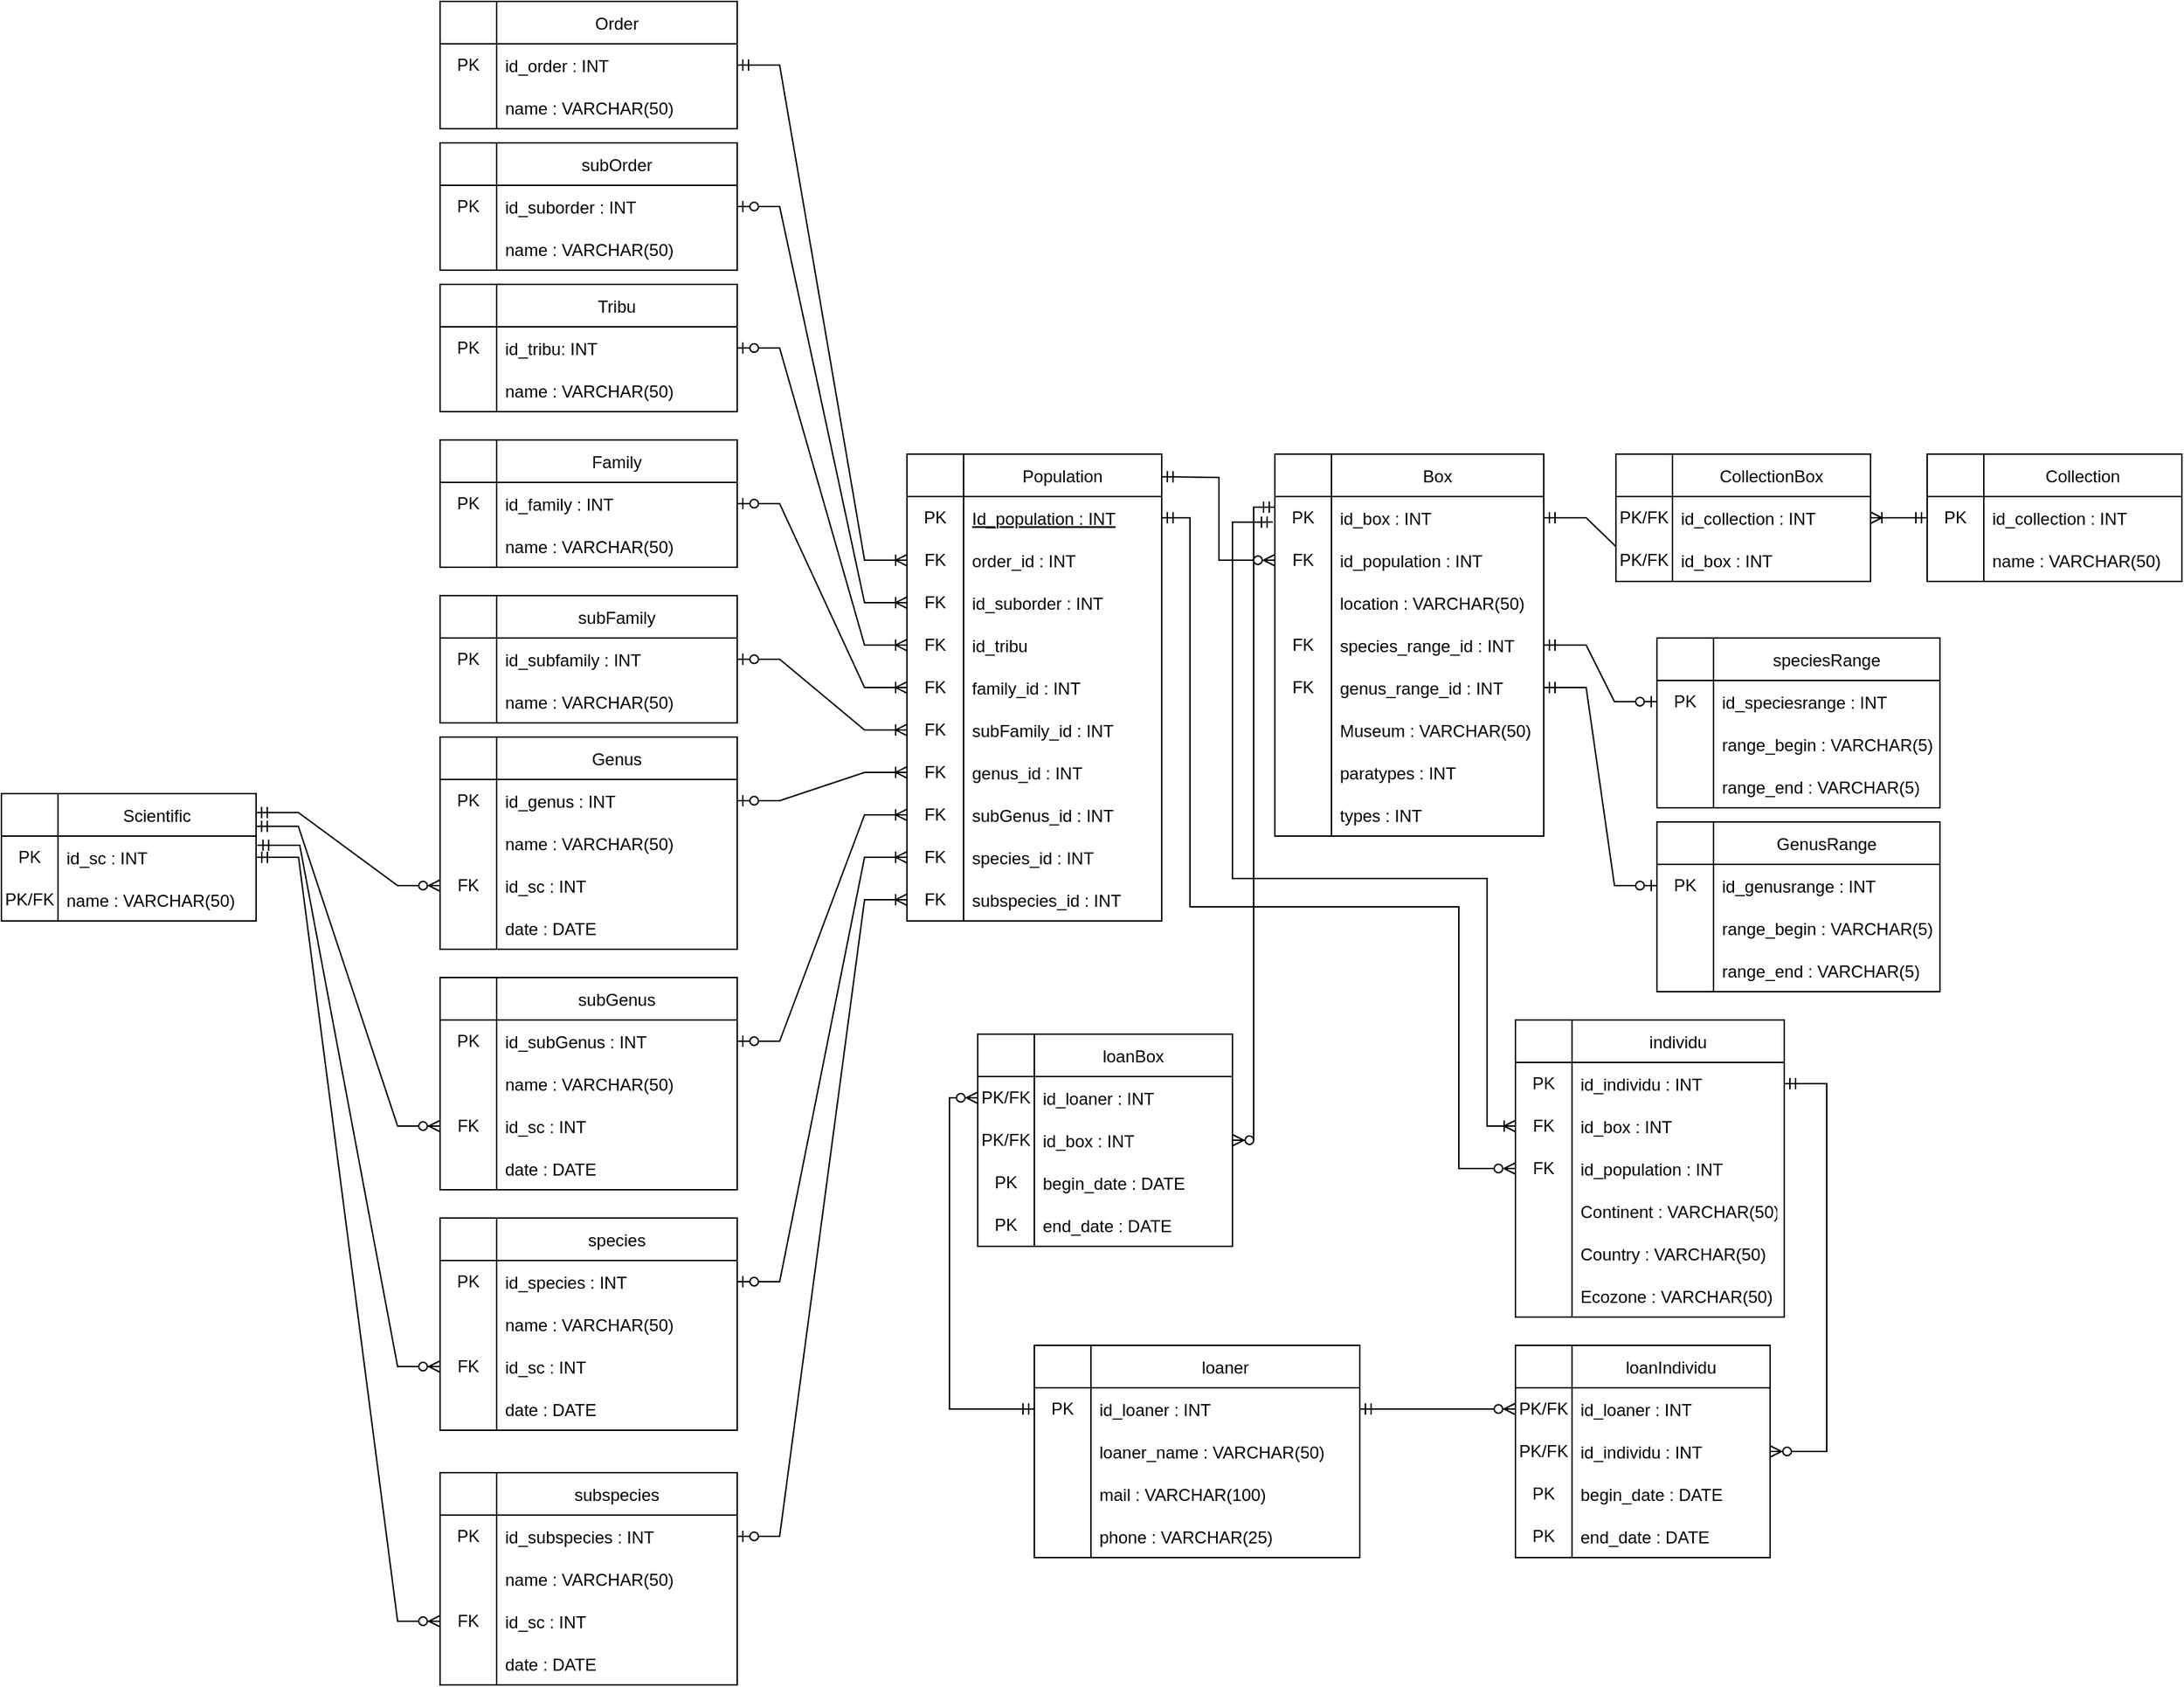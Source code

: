 <mxfile version="20.5.3" type="device"><diagram id="HxTPfBvil3Ltma1VfLWZ" name="Page-1"><mxGraphModel dx="1209" dy="629" grid="1" gridSize="10" guides="1" tooltips="1" connect="1" arrows="1" fold="1" page="1" pageScale="1" pageWidth="827" pageHeight="1169" math="0" shadow="0"><root><mxCell id="0"/><mxCell id="1" parent="0"/><mxCell id="uZ2jA3aw2KqFiROLntDe-1" value="Population" style="swimlane;fontStyle=0;childLayout=stackLayout;horizontal=1;startSize=30;horizontalStack=0;resizeParent=1;resizeParentMax=0;resizeLast=0;collapsible=1;marginBottom=0;" parent="1" vertex="1"><mxGeometry x="780" y="330" width="140" height="330" as="geometry"/></mxCell><mxCell id="uZ2jA3aw2KqFiROLntDe-2" value="Id_population : INT" style="text;strokeColor=none;fillColor=none;align=left;verticalAlign=middle;spacingLeft=4;spacingRight=4;overflow=hidden;points=[[0,0.5],[1,0.5]];portConstraint=eastwest;rotatable=0;fontStyle=4" parent="uZ2jA3aw2KqFiROLntDe-1" vertex="1"><mxGeometry y="30" width="140" height="30" as="geometry"/></mxCell><mxCell id="uZ2jA3aw2KqFiROLntDe-12" value="order_id : INT" style="text;strokeColor=none;fillColor=none;align=left;verticalAlign=middle;spacingLeft=4;spacingRight=4;overflow=hidden;points=[[0,0.5],[1,0.5]];portConstraint=eastwest;rotatable=0;" parent="uZ2jA3aw2KqFiROLntDe-1" vertex="1"><mxGeometry y="60" width="140" height="30" as="geometry"/></mxCell><mxCell id="r4FW-BEN1Wm4aIyj8yqR-1" value="id_suborder : INT" style="text;strokeColor=none;fillColor=none;align=left;verticalAlign=middle;spacingLeft=4;spacingRight=4;overflow=hidden;points=[[0,0.5],[1,0.5]];portConstraint=eastwest;rotatable=0;" parent="uZ2jA3aw2KqFiROLntDe-1" vertex="1"><mxGeometry y="90" width="140" height="30" as="geometry"/></mxCell><mxCell id="r4FW-BEN1Wm4aIyj8yqR-17" value="id_tribu" style="text;strokeColor=none;fillColor=none;align=left;verticalAlign=middle;spacingLeft=4;spacingRight=4;overflow=hidden;points=[[0,0.5],[1,0.5]];portConstraint=eastwest;rotatable=0;" parent="uZ2jA3aw2KqFiROLntDe-1" vertex="1"><mxGeometry y="120" width="140" height="30" as="geometry"/></mxCell><mxCell id="uZ2jA3aw2KqFiROLntDe-10" value="family_id : INT" style="text;strokeColor=none;fillColor=none;align=left;verticalAlign=middle;spacingLeft=4;spacingRight=4;overflow=hidden;points=[[0,0.5],[1,0.5]];portConstraint=eastwest;rotatable=0;" parent="uZ2jA3aw2KqFiROLntDe-1" vertex="1"><mxGeometry y="150" width="140" height="30" as="geometry"/></mxCell><mxCell id="uZ2jA3aw2KqFiROLntDe-11" value="subFamily_id : INT" style="text;strokeColor=none;fillColor=none;align=left;verticalAlign=middle;spacingLeft=4;spacingRight=4;overflow=hidden;points=[[0,0.5],[1,0.5]];portConstraint=eastwest;rotatable=0;" parent="uZ2jA3aw2KqFiROLntDe-1" vertex="1"><mxGeometry y="180" width="140" height="30" as="geometry"/></mxCell><mxCell id="uZ2jA3aw2KqFiROLntDe-9" value="genus_id : INT" style="text;strokeColor=none;fillColor=none;align=left;verticalAlign=middle;spacingLeft=4;spacingRight=4;overflow=hidden;points=[[0,0.5],[1,0.5]];portConstraint=eastwest;rotatable=0;" parent="uZ2jA3aw2KqFiROLntDe-1" vertex="1"><mxGeometry y="210" width="140" height="30" as="geometry"/></mxCell><mxCell id="uZ2jA3aw2KqFiROLntDe-8" value="subGenus_id : INT" style="text;strokeColor=none;fillColor=none;align=left;verticalAlign=middle;spacingLeft=4;spacingRight=4;overflow=hidden;points=[[0,0.5],[1,0.5]];portConstraint=eastwest;rotatable=0;" parent="uZ2jA3aw2KqFiROLntDe-1" vertex="1"><mxGeometry y="240" width="140" height="30" as="geometry"/></mxCell><mxCell id="uZ2jA3aw2KqFiROLntDe-7" value="species_id : INT" style="text;strokeColor=none;fillColor=none;align=left;verticalAlign=middle;spacingLeft=4;spacingRight=4;overflow=hidden;points=[[0,0.5],[1,0.5]];portConstraint=eastwest;rotatable=0;" parent="uZ2jA3aw2KqFiROLntDe-1" vertex="1"><mxGeometry y="270" width="140" height="30" as="geometry"/></mxCell><mxCell id="PhLSBUhBw3SX2s21Tblr-6" value="subspecies_id : INT" style="text;strokeColor=none;fillColor=none;align=left;verticalAlign=middle;spacingLeft=4;spacingRight=4;overflow=hidden;points=[[0,0.5],[1,0.5]];portConstraint=eastwest;rotatable=0;" parent="uZ2jA3aw2KqFiROLntDe-1" vertex="1"><mxGeometry y="300" width="140" height="30" as="geometry"/></mxCell><mxCell id="uZ2jA3aw2KqFiROLntDe-18" value="Scientific" style="swimlane;fontStyle=0;childLayout=stackLayout;horizontal=1;startSize=30;horizontalStack=0;resizeParent=1;resizeParentMax=0;resizeLast=0;collapsible=1;marginBottom=0;" parent="1" vertex="1"><mxGeometry x="140" y="570" width="140" height="90" as="geometry"/></mxCell><mxCell id="uZ2jA3aw2KqFiROLntDe-19" value="id_sc : INT" style="text;strokeColor=none;fillColor=none;align=left;verticalAlign=middle;spacingLeft=4;spacingRight=4;overflow=hidden;points=[[0,0.5],[1,0.5]];portConstraint=eastwest;rotatable=0;fontStyle=0" parent="uZ2jA3aw2KqFiROLntDe-18" vertex="1"><mxGeometry y="30" width="140" height="30" as="geometry"/></mxCell><mxCell id="uZ2jA3aw2KqFiROLntDe-20" value="name : VARCHAR(50)" style="text;strokeColor=none;fillColor=none;align=left;verticalAlign=middle;spacingLeft=4;spacingRight=4;overflow=hidden;points=[[0,0.5],[1,0.5]];portConstraint=eastwest;rotatable=0;" parent="uZ2jA3aw2KqFiROLntDe-18" vertex="1"><mxGeometry y="60" width="140" height="30" as="geometry"/></mxCell><mxCell id="uZ2jA3aw2KqFiROLntDe-25" value="GenusRange" style="swimlane;fontStyle=0;childLayout=stackLayout;horizontal=1;startSize=30;horizontalStack=0;resizeParent=1;resizeParentMax=0;resizeLast=0;collapsible=1;marginBottom=0;" parent="1" vertex="1"><mxGeometry x="1310" y="590" width="160" height="120" as="geometry"/></mxCell><mxCell id="uZ2jA3aw2KqFiROLntDe-26" value="id_genusrange : INT" style="text;strokeColor=none;fillColor=none;align=left;verticalAlign=middle;spacingLeft=4;spacingRight=4;overflow=hidden;points=[[0,0.5],[1,0.5]];portConstraint=eastwest;rotatable=0;fontStyle=0" parent="uZ2jA3aw2KqFiROLntDe-25" vertex="1"><mxGeometry y="30" width="160" height="30" as="geometry"/></mxCell><mxCell id="uZ2jA3aw2KqFiROLntDe-27" value="range_begin : VARCHAR(5)" style="text;strokeColor=none;fillColor=none;align=left;verticalAlign=middle;spacingLeft=4;spacingRight=4;overflow=hidden;points=[[0,0.5],[1,0.5]];portConstraint=eastwest;rotatable=0;" parent="uZ2jA3aw2KqFiROLntDe-25" vertex="1"><mxGeometry y="60" width="160" height="30" as="geometry"/></mxCell><mxCell id="uZ2jA3aw2KqFiROLntDe-63" value="range_end : VARCHAR(5)" style="text;strokeColor=none;fillColor=none;align=left;verticalAlign=middle;spacingLeft=4;spacingRight=4;overflow=hidden;points=[[0,0.5],[1,0.5]];portConstraint=eastwest;rotatable=0;" parent="uZ2jA3aw2KqFiROLntDe-25" vertex="1"><mxGeometry y="90" width="160" height="30" as="geometry"/></mxCell><mxCell id="uZ2jA3aw2KqFiROLntDe-35" value="individu" style="swimlane;fontStyle=0;childLayout=stackLayout;horizontal=1;startSize=30;horizontalStack=0;resizeParent=1;resizeParentMax=0;resizeLast=0;collapsible=1;marginBottom=0;" parent="1" vertex="1"><mxGeometry x="1210" y="730" width="150" height="210" as="geometry"/></mxCell><mxCell id="uZ2jA3aw2KqFiROLntDe-38" value="id_individu : INT" style="text;strokeColor=none;fillColor=none;align=left;verticalAlign=middle;spacingLeft=4;spacingRight=4;overflow=hidden;points=[[0,0.5],[1,0.5]];portConstraint=eastwest;rotatable=0;fontStyle=0" parent="uZ2jA3aw2KqFiROLntDe-35" vertex="1"><mxGeometry y="30" width="150" height="30" as="geometry"/></mxCell><mxCell id="uZ2jA3aw2KqFiROLntDe-115" value="id_box : INT" style="text;strokeColor=none;fillColor=none;align=left;verticalAlign=middle;spacingLeft=4;spacingRight=4;overflow=hidden;points=[[0,0.5],[1,0.5]];portConstraint=eastwest;rotatable=0;" parent="uZ2jA3aw2KqFiROLntDe-35" vertex="1"><mxGeometry y="60" width="150" height="30" as="geometry"/></mxCell><mxCell id="uZ2jA3aw2KqFiROLntDe-36" value="id_population : INT" style="text;strokeColor=none;fillColor=none;align=left;verticalAlign=middle;spacingLeft=4;spacingRight=4;overflow=hidden;points=[[0,0.5],[1,0.5]];portConstraint=eastwest;rotatable=0;" parent="uZ2jA3aw2KqFiROLntDe-35" vertex="1"><mxGeometry y="90" width="150" height="30" as="geometry"/></mxCell><mxCell id="xjDK1xqEdy7AfBdmxvn6-30" value="Continent : VARCHAR(50)" style="text;strokeColor=none;fillColor=none;align=left;verticalAlign=middle;spacingLeft=4;spacingRight=4;overflow=hidden;points=[[0,0.5],[1,0.5]];portConstraint=eastwest;rotatable=0;" parent="uZ2jA3aw2KqFiROLntDe-35" vertex="1"><mxGeometry y="120" width="150" height="30" as="geometry"/></mxCell><mxCell id="xjDK1xqEdy7AfBdmxvn6-28" value="Country : VARCHAR(50)" style="text;strokeColor=none;fillColor=none;align=left;verticalAlign=middle;spacingLeft=4;spacingRight=4;overflow=hidden;points=[[0,0.5],[1,0.5]];portConstraint=eastwest;rotatable=0;" parent="uZ2jA3aw2KqFiROLntDe-35" vertex="1"><mxGeometry y="150" width="150" height="30" as="geometry"/></mxCell><mxCell id="xjDK1xqEdy7AfBdmxvn6-27" value="Ecozone : VARCHAR(50)" style="text;strokeColor=none;fillColor=none;align=left;verticalAlign=middle;spacingLeft=4;spacingRight=4;overflow=hidden;points=[[0,0.5],[1,0.5]];portConstraint=eastwest;rotatable=0;" parent="uZ2jA3aw2KqFiROLntDe-35" vertex="1"><mxGeometry y="180" width="150" height="30" as="geometry"/></mxCell><mxCell id="uZ2jA3aw2KqFiROLntDe-51" value="Box" style="swimlane;fontStyle=0;childLayout=stackLayout;horizontal=1;startSize=30;horizontalStack=0;resizeParent=1;resizeParentMax=0;resizeLast=0;collapsible=1;marginBottom=0;" parent="1" vertex="1"><mxGeometry x="1040" y="330" width="150" height="270" as="geometry"/></mxCell><mxCell id="uZ2jA3aw2KqFiROLntDe-52" value="id_box : INT" style="text;strokeColor=none;fillColor=none;align=left;verticalAlign=middle;spacingLeft=4;spacingRight=4;overflow=hidden;points=[[0,0.5],[1,0.5]];portConstraint=eastwest;rotatable=0;fontStyle=0" parent="uZ2jA3aw2KqFiROLntDe-51" vertex="1"><mxGeometry y="30" width="150" height="30" as="geometry"/></mxCell><mxCell id="xjDK1xqEdy7AfBdmxvn6-2" value="id_population : INT" style="text;strokeColor=none;fillColor=none;align=left;verticalAlign=middle;spacingLeft=4;spacingRight=4;overflow=hidden;points=[[0,0.5],[1,0.5]];portConstraint=eastwest;rotatable=0;fontStyle=0" parent="uZ2jA3aw2KqFiROLntDe-51" vertex="1"><mxGeometry y="60" width="150" height="30" as="geometry"/></mxCell><mxCell id="uZ2jA3aw2KqFiROLntDe-53" value="location : VARCHAR(50)" style="text;strokeColor=none;fillColor=none;align=left;verticalAlign=middle;spacingLeft=4;spacingRight=4;overflow=hidden;points=[[0,0.5],[1,0.5]];portConstraint=eastwest;rotatable=0;" parent="uZ2jA3aw2KqFiROLntDe-51" vertex="1"><mxGeometry y="90" width="150" height="30" as="geometry"/></mxCell><mxCell id="uZ2jA3aw2KqFiROLntDe-69" value="species_range_id : INT" style="text;strokeColor=none;fillColor=none;align=left;verticalAlign=middle;spacingLeft=4;spacingRight=4;overflow=hidden;points=[[0,0.5],[1,0.5]];portConstraint=eastwest;rotatable=0;" parent="uZ2jA3aw2KqFiROLntDe-51" vertex="1"><mxGeometry y="120" width="150" height="30" as="geometry"/></mxCell><mxCell id="uZ2jA3aw2KqFiROLntDe-68" value="genus_range_id : INT" style="text;strokeColor=none;fillColor=none;align=left;verticalAlign=middle;spacingLeft=4;spacingRight=4;overflow=hidden;points=[[0,0.5],[1,0.5]];portConstraint=eastwest;rotatable=0;" parent="uZ2jA3aw2KqFiROLntDe-51" vertex="1"><mxGeometry y="150" width="150" height="30" as="geometry"/></mxCell><mxCell id="xjDK1xqEdy7AfBdmxvn6-26" value="Museum : VARCHAR(50)" style="text;strokeColor=none;fillColor=none;align=left;verticalAlign=middle;spacingLeft=4;spacingRight=4;overflow=hidden;points=[[0,0.5],[1,0.5]];portConstraint=eastwest;rotatable=0;" parent="uZ2jA3aw2KqFiROLntDe-51" vertex="1"><mxGeometry y="180" width="150" height="30" as="geometry"/></mxCell><mxCell id="xjDK1xqEdy7AfBdmxvn6-25" value="paratypes : INT" style="text;strokeColor=none;fillColor=none;align=left;verticalAlign=middle;spacingLeft=4;spacingRight=4;overflow=hidden;points=[[0,0.5],[1,0.5]];portConstraint=eastwest;rotatable=0;" parent="uZ2jA3aw2KqFiROLntDe-51" vertex="1"><mxGeometry y="210" width="150" height="30" as="geometry"/></mxCell><mxCell id="xjDK1xqEdy7AfBdmxvn6-24" value="types : INT" style="text;strokeColor=none;fillColor=none;align=left;verticalAlign=middle;spacingLeft=4;spacingRight=4;overflow=hidden;points=[[0,0.5],[1,0.5]];portConstraint=eastwest;rotatable=0;" parent="uZ2jA3aw2KqFiROLntDe-51" vertex="1"><mxGeometry y="240" width="150" height="30" as="geometry"/></mxCell><mxCell id="uZ2jA3aw2KqFiROLntDe-55" value="Collection" style="swimlane;fontStyle=0;childLayout=stackLayout;horizontal=1;startSize=30;horizontalStack=0;resizeParent=1;resizeParentMax=0;resizeLast=0;collapsible=1;marginBottom=0;" parent="1" vertex="1"><mxGeometry x="1501" y="330" width="140" height="90" as="geometry"/></mxCell><mxCell id="uZ2jA3aw2KqFiROLntDe-56" value="id_collection : INT" style="text;strokeColor=none;fillColor=none;align=left;verticalAlign=middle;spacingLeft=4;spacingRight=4;overflow=hidden;points=[[0,0.5],[1,0.5]];portConstraint=eastwest;rotatable=0;fontStyle=0" parent="uZ2jA3aw2KqFiROLntDe-55" vertex="1"><mxGeometry y="30" width="140" height="30" as="geometry"/></mxCell><mxCell id="uZ2jA3aw2KqFiROLntDe-57" value="name : VARCHAR(50)" style="text;strokeColor=none;fillColor=none;align=left;verticalAlign=middle;spacingLeft=4;spacingRight=4;overflow=hidden;points=[[0,0.5],[1,0.5]];portConstraint=eastwest;rotatable=0;" parent="uZ2jA3aw2KqFiROLntDe-55" vertex="1"><mxGeometry y="60" width="140" height="30" as="geometry"/></mxCell><mxCell id="uZ2jA3aw2KqFiROLntDe-59" value="loanBox" style="swimlane;fontStyle=0;childLayout=stackLayout;horizontal=1;startSize=30;horizontalStack=0;resizeParent=1;resizeParentMax=0;resizeLast=0;collapsible=1;marginBottom=0;" parent="1" vertex="1"><mxGeometry x="830" y="740" width="140" height="150" as="geometry"/></mxCell><mxCell id="uZ2jA3aw2KqFiROLntDe-60" value="id_loaner : INT" style="text;strokeColor=none;fillColor=none;align=left;verticalAlign=middle;spacingLeft=4;spacingRight=4;overflow=hidden;points=[[0,0.5],[1,0.5]];portConstraint=eastwest;rotatable=0;fontStyle=0" parent="uZ2jA3aw2KqFiROLntDe-59" vertex="1"><mxGeometry y="30" width="140" height="30" as="geometry"/></mxCell><mxCell id="uZ2jA3aw2KqFiROLntDe-61" value="id_box : INT" style="text;strokeColor=none;fillColor=none;align=left;verticalAlign=middle;spacingLeft=4;spacingRight=4;overflow=hidden;points=[[0,0.5],[1,0.5]];portConstraint=eastwest;rotatable=0;fontStyle=0" parent="uZ2jA3aw2KqFiROLntDe-59" vertex="1"><mxGeometry y="60" width="140" height="30" as="geometry"/></mxCell><mxCell id="uZ2jA3aw2KqFiROLntDe-62" value="begin_date : DATE" style="text;strokeColor=none;fillColor=none;align=left;verticalAlign=middle;spacingLeft=4;spacingRight=4;overflow=hidden;points=[[0,0.5],[1,0.5]];portConstraint=eastwest;rotatable=0;fontStyle=0" parent="uZ2jA3aw2KqFiROLntDe-59" vertex="1"><mxGeometry y="90" width="140" height="30" as="geometry"/></mxCell><mxCell id="uZ2jA3aw2KqFiROLntDe-102" value="end_date : DATE" style="text;strokeColor=none;fillColor=none;align=left;verticalAlign=middle;spacingLeft=4;spacingRight=4;overflow=hidden;points=[[0,0.5],[1,0.5]];portConstraint=eastwest;rotatable=0;fontStyle=0" parent="uZ2jA3aw2KqFiROLntDe-59" vertex="1"><mxGeometry y="120" width="140" height="30" as="geometry"/></mxCell><mxCell id="uZ2jA3aw2KqFiROLntDe-64" value="speciesRange" style="swimlane;fontStyle=0;childLayout=stackLayout;horizontal=1;startSize=30;horizontalStack=0;resizeParent=1;resizeParentMax=0;resizeLast=0;collapsible=1;marginBottom=0;" parent="1" vertex="1"><mxGeometry x="1310" y="460" width="160" height="120" as="geometry"/></mxCell><mxCell id="uZ2jA3aw2KqFiROLntDe-65" value="id_speciesrange : INT" style="text;strokeColor=none;fillColor=none;align=left;verticalAlign=middle;spacingLeft=4;spacingRight=4;overflow=hidden;points=[[0,0.5],[1,0.5]];portConstraint=eastwest;rotatable=0;fontStyle=0" parent="uZ2jA3aw2KqFiROLntDe-64" vertex="1"><mxGeometry y="30" width="160" height="30" as="geometry"/></mxCell><mxCell id="uZ2jA3aw2KqFiROLntDe-66" value="range_begin : VARCHAR(5)" style="text;strokeColor=none;fillColor=none;align=left;verticalAlign=middle;spacingLeft=4;spacingRight=4;overflow=hidden;points=[[0,0.5],[1,0.5]];portConstraint=eastwest;rotatable=0;" parent="uZ2jA3aw2KqFiROLntDe-64" vertex="1"><mxGeometry y="60" width="160" height="30" as="geometry"/></mxCell><mxCell id="uZ2jA3aw2KqFiROLntDe-67" value="range_end : VARCHAR(5)" style="text;strokeColor=none;fillColor=none;align=left;verticalAlign=middle;spacingLeft=4;spacingRight=4;overflow=hidden;points=[[0,0.5],[1,0.5]];portConstraint=eastwest;rotatable=0;" parent="uZ2jA3aw2KqFiROLntDe-64" vertex="1"><mxGeometry y="90" width="160" height="30" as="geometry"/></mxCell><mxCell id="uZ2jA3aw2KqFiROLntDe-74" value="CollectionBox" style="swimlane;fontStyle=0;childLayout=stackLayout;horizontal=1;startSize=30;horizontalStack=0;resizeParent=1;resizeParentMax=0;resizeLast=0;collapsible=1;marginBottom=0;" parent="1" vertex="1"><mxGeometry x="1281" y="330" width="140" height="90" as="geometry"/></mxCell><mxCell id="uZ2jA3aw2KqFiROLntDe-75" value="id_collection : INT" style="text;strokeColor=none;fillColor=none;align=left;verticalAlign=middle;spacingLeft=4;spacingRight=4;overflow=hidden;points=[[0,0.5],[1,0.5]];portConstraint=eastwest;rotatable=0;fontStyle=0" parent="uZ2jA3aw2KqFiROLntDe-74" vertex="1"><mxGeometry y="30" width="140" height="30" as="geometry"/></mxCell><mxCell id="uZ2jA3aw2KqFiROLntDe-77" value="id_box : INT" style="text;strokeColor=none;fillColor=none;align=left;verticalAlign=middle;spacingLeft=4;spacingRight=4;overflow=hidden;points=[[0,0.5],[1,0.5]];portConstraint=eastwest;rotatable=0;fontStyle=0" parent="uZ2jA3aw2KqFiROLntDe-74" vertex="1"><mxGeometry y="60" width="140" height="30" as="geometry"/></mxCell><mxCell id="uZ2jA3aw2KqFiROLntDe-84" value="Order" style="swimlane;fontStyle=0;childLayout=stackLayout;horizontal=1;startSize=30;horizontalStack=0;resizeParent=1;resizeParentMax=0;resizeLast=0;collapsible=1;marginBottom=0;" parent="1" vertex="1"><mxGeometry x="450" y="10" width="170" height="90" as="geometry"/></mxCell><mxCell id="uZ2jA3aw2KqFiROLntDe-85" value="id_order : INT" style="text;strokeColor=none;fillColor=none;align=left;verticalAlign=middle;spacingLeft=4;spacingRight=4;overflow=hidden;points=[[0,0.5],[1,0.5]];portConstraint=eastwest;rotatable=0;fontStyle=0" parent="uZ2jA3aw2KqFiROLntDe-84" vertex="1"><mxGeometry y="30" width="170" height="30" as="geometry"/></mxCell><mxCell id="uZ2jA3aw2KqFiROLntDe-86" value="name : VARCHAR(50)" style="text;strokeColor=none;fillColor=none;align=left;verticalAlign=middle;spacingLeft=4;spacingRight=4;overflow=hidden;points=[[0,0.5],[1,0.5]];portConstraint=eastwest;rotatable=0;fontStyle=0" parent="uZ2jA3aw2KqFiROLntDe-84" vertex="1"><mxGeometry y="60" width="170" height="30" as="geometry"/></mxCell><mxCell id="uZ2jA3aw2KqFiROLntDe-87" value="Family" style="swimlane;fontStyle=0;childLayout=stackLayout;horizontal=1;startSize=30;horizontalStack=0;resizeParent=1;resizeParentMax=0;resizeLast=0;collapsible=1;marginBottom=0;" parent="1" vertex="1"><mxGeometry x="450" y="320" width="170" height="90" as="geometry"/></mxCell><mxCell id="uZ2jA3aw2KqFiROLntDe-88" value="id_family : INT" style="text;strokeColor=none;fillColor=none;align=left;verticalAlign=middle;spacingLeft=4;spacingRight=4;overflow=hidden;points=[[0,0.5],[1,0.5]];portConstraint=eastwest;rotatable=0;fontStyle=0" parent="uZ2jA3aw2KqFiROLntDe-87" vertex="1"><mxGeometry y="30" width="170" height="30" as="geometry"/></mxCell><mxCell id="uZ2jA3aw2KqFiROLntDe-89" value="name : VARCHAR(50)" style="text;strokeColor=none;fillColor=none;align=left;verticalAlign=middle;spacingLeft=4;spacingRight=4;overflow=hidden;points=[[0,0.5],[1,0.5]];portConstraint=eastwest;rotatable=0;fontStyle=0" parent="uZ2jA3aw2KqFiROLntDe-87" vertex="1"><mxGeometry y="60" width="170" height="30" as="geometry"/></mxCell><mxCell id="uZ2jA3aw2KqFiROLntDe-90" value="subFamily" style="swimlane;fontStyle=0;childLayout=stackLayout;horizontal=1;startSize=30;horizontalStack=0;resizeParent=1;resizeParentMax=0;resizeLast=0;collapsible=1;marginBottom=0;" parent="1" vertex="1"><mxGeometry x="450" y="430" width="170" height="90" as="geometry"/></mxCell><mxCell id="uZ2jA3aw2KqFiROLntDe-91" value="id_subfamily : INT" style="text;strokeColor=none;fillColor=none;align=left;verticalAlign=middle;spacingLeft=4;spacingRight=4;overflow=hidden;points=[[0,0.5],[1,0.5]];portConstraint=eastwest;rotatable=0;fontStyle=0" parent="uZ2jA3aw2KqFiROLntDe-90" vertex="1"><mxGeometry y="30" width="170" height="30" as="geometry"/></mxCell><mxCell id="uZ2jA3aw2KqFiROLntDe-92" value="name : VARCHAR(50)" style="text;strokeColor=none;fillColor=none;align=left;verticalAlign=middle;spacingLeft=4;spacingRight=4;overflow=hidden;points=[[0,0.5],[1,0.5]];portConstraint=eastwest;rotatable=0;fontStyle=0" parent="uZ2jA3aw2KqFiROLntDe-90" vertex="1"><mxGeometry y="60" width="170" height="30" as="geometry"/></mxCell><mxCell id="uZ2jA3aw2KqFiROLntDe-93" value="Genus" style="swimlane;fontStyle=0;childLayout=stackLayout;horizontal=1;startSize=30;horizontalStack=0;resizeParent=1;resizeParentMax=0;resizeLast=0;collapsible=1;marginBottom=0;" parent="1" vertex="1"><mxGeometry x="450" y="530" width="170" height="150" as="geometry"/></mxCell><mxCell id="uZ2jA3aw2KqFiROLntDe-94" value="id_genus : INT" style="text;strokeColor=none;fillColor=none;align=left;verticalAlign=middle;spacingLeft=4;spacingRight=4;overflow=hidden;points=[[0,0.5],[1,0.5]];portConstraint=eastwest;rotatable=0;fontStyle=0" parent="uZ2jA3aw2KqFiROLntDe-93" vertex="1"><mxGeometry y="30" width="170" height="30" as="geometry"/></mxCell><mxCell id="uZ2jA3aw2KqFiROLntDe-95" value="name : VARCHAR(50)" style="text;strokeColor=none;fillColor=none;align=left;verticalAlign=middle;spacingLeft=4;spacingRight=4;overflow=hidden;points=[[0,0.5],[1,0.5]];portConstraint=eastwest;rotatable=0;fontStyle=0" parent="uZ2jA3aw2KqFiROLntDe-93" vertex="1"><mxGeometry y="60" width="170" height="30" as="geometry"/></mxCell><mxCell id="xjDK1xqEdy7AfBdmxvn6-14" value="id_sc : INT" style="text;strokeColor=none;fillColor=none;align=left;verticalAlign=middle;spacingLeft=4;spacingRight=4;overflow=hidden;points=[[0,0.5],[1,0.5]];portConstraint=eastwest;rotatable=0;fontStyle=0" parent="uZ2jA3aw2KqFiROLntDe-93" vertex="1"><mxGeometry y="90" width="170" height="30" as="geometry"/></mxCell><mxCell id="xjDK1xqEdy7AfBdmxvn6-15" value="date : DATE" style="text;strokeColor=none;fillColor=none;align=left;verticalAlign=middle;spacingLeft=4;spacingRight=4;overflow=hidden;points=[[0,0.5],[1,0.5]];portConstraint=eastwest;rotatable=0;fontStyle=0" parent="uZ2jA3aw2KqFiROLntDe-93" vertex="1"><mxGeometry y="120" width="170" height="30" as="geometry"/></mxCell><mxCell id="uZ2jA3aw2KqFiROLntDe-96" value="subGenus" style="swimlane;fontStyle=0;childLayout=stackLayout;horizontal=1;startSize=30;horizontalStack=0;resizeParent=1;resizeParentMax=0;resizeLast=0;collapsible=1;marginBottom=0;" parent="1" vertex="1"><mxGeometry x="450" y="700" width="170" height="150" as="geometry"/></mxCell><mxCell id="uZ2jA3aw2KqFiROLntDe-97" value="id_subGenus : INT" style="text;strokeColor=none;fillColor=none;align=left;verticalAlign=middle;spacingLeft=4;spacingRight=4;overflow=hidden;points=[[0,0.5],[1,0.5]];portConstraint=eastwest;rotatable=0;fontStyle=0" parent="uZ2jA3aw2KqFiROLntDe-96" vertex="1"><mxGeometry y="30" width="170" height="30" as="geometry"/></mxCell><mxCell id="uZ2jA3aw2KqFiROLntDe-98" value="name : VARCHAR(50)" style="text;strokeColor=none;fillColor=none;align=left;verticalAlign=middle;spacingLeft=4;spacingRight=4;overflow=hidden;points=[[0,0.5],[1,0.5]];portConstraint=eastwest;rotatable=0;fontStyle=0" parent="uZ2jA3aw2KqFiROLntDe-96" vertex="1"><mxGeometry y="60" width="170" height="30" as="geometry"/></mxCell><mxCell id="xjDK1xqEdy7AfBdmxvn6-17" value="id_sc : INT" style="text;strokeColor=none;fillColor=none;align=left;verticalAlign=middle;spacingLeft=4;spacingRight=4;overflow=hidden;points=[[0,0.5],[1,0.5]];portConstraint=eastwest;rotatable=0;fontStyle=0" parent="uZ2jA3aw2KqFiROLntDe-96" vertex="1"><mxGeometry y="90" width="170" height="30" as="geometry"/></mxCell><mxCell id="xjDK1xqEdy7AfBdmxvn6-16" value="date : DATE" style="text;strokeColor=none;fillColor=none;align=left;verticalAlign=middle;spacingLeft=4;spacingRight=4;overflow=hidden;points=[[0,0.5],[1,0.5]];portConstraint=eastwest;rotatable=0;fontStyle=0" parent="uZ2jA3aw2KqFiROLntDe-96" vertex="1"><mxGeometry y="120" width="170" height="30" as="geometry"/></mxCell><mxCell id="uZ2jA3aw2KqFiROLntDe-99" value="species" style="swimlane;fontStyle=0;childLayout=stackLayout;horizontal=1;startSize=30;horizontalStack=0;resizeParent=1;resizeParentMax=0;resizeLast=0;collapsible=1;marginBottom=0;" parent="1" vertex="1"><mxGeometry x="450" y="870" width="170" height="150" as="geometry"/></mxCell><mxCell id="uZ2jA3aw2KqFiROLntDe-100" value="id_species : INT" style="text;strokeColor=none;fillColor=none;align=left;verticalAlign=middle;spacingLeft=4;spacingRight=4;overflow=hidden;points=[[0,0.5],[1,0.5]];portConstraint=eastwest;rotatable=0;fontStyle=0" parent="uZ2jA3aw2KqFiROLntDe-99" vertex="1"><mxGeometry y="30" width="170" height="30" as="geometry"/></mxCell><mxCell id="uZ2jA3aw2KqFiROLntDe-101" value="name : VARCHAR(50)" style="text;strokeColor=none;fillColor=none;align=left;verticalAlign=middle;spacingLeft=4;spacingRight=4;overflow=hidden;points=[[0,0.5],[1,0.5]];portConstraint=eastwest;rotatable=0;fontStyle=0" parent="uZ2jA3aw2KqFiROLntDe-99" vertex="1"><mxGeometry y="60" width="170" height="30" as="geometry"/></mxCell><mxCell id="xjDK1xqEdy7AfBdmxvn6-19" value="id_sc : INT" style="text;strokeColor=none;fillColor=none;align=left;verticalAlign=middle;spacingLeft=4;spacingRight=4;overflow=hidden;points=[[0,0.5],[1,0.5]];portConstraint=eastwest;rotatable=0;fontStyle=0" parent="uZ2jA3aw2KqFiROLntDe-99" vertex="1"><mxGeometry y="90" width="170" height="30" as="geometry"/></mxCell><mxCell id="xjDK1xqEdy7AfBdmxvn6-18" value="date : DATE" style="text;strokeColor=none;fillColor=none;align=left;verticalAlign=middle;spacingLeft=4;spacingRight=4;overflow=hidden;points=[[0,0.5],[1,0.5]];portConstraint=eastwest;rotatable=0;fontStyle=0" parent="uZ2jA3aw2KqFiROLntDe-99" vertex="1"><mxGeometry y="120" width="170" height="30" as="geometry"/></mxCell><mxCell id="uZ2jA3aw2KqFiROLntDe-103" value="loaner" style="swimlane;fontStyle=0;childLayout=stackLayout;horizontal=1;startSize=30;horizontalStack=0;resizeParent=1;resizeParentMax=0;resizeLast=0;collapsible=1;marginBottom=0;" parent="1" vertex="1"><mxGeometry x="870" y="960" width="190" height="150" as="geometry"/></mxCell><mxCell id="uZ2jA3aw2KqFiROLntDe-104" value="id_loaner : INT" style="text;strokeColor=none;fillColor=none;align=left;verticalAlign=middle;spacingLeft=4;spacingRight=4;overflow=hidden;points=[[0,0.5],[1,0.5]];portConstraint=eastwest;rotatable=0;fontStyle=0" parent="uZ2jA3aw2KqFiROLntDe-103" vertex="1"><mxGeometry y="30" width="190" height="30" as="geometry"/></mxCell><mxCell id="uZ2jA3aw2KqFiROLntDe-105" value="loaner_name : VARCHAR(50)" style="text;strokeColor=none;fillColor=none;align=left;verticalAlign=middle;spacingLeft=4;spacingRight=4;overflow=hidden;points=[[0,0.5],[1,0.5]];portConstraint=eastwest;rotatable=0;" parent="uZ2jA3aw2KqFiROLntDe-103" vertex="1"><mxGeometry y="60" width="190" height="30" as="geometry"/></mxCell><mxCell id="KGjJ3huXgVLsKk4Z209B-1" value="mail : VARCHAR(100)" style="text;strokeColor=none;fillColor=none;align=left;verticalAlign=middle;spacingLeft=4;spacingRight=4;overflow=hidden;points=[[0,0.5],[1,0.5]];portConstraint=eastwest;rotatable=0;" parent="uZ2jA3aw2KqFiROLntDe-103" vertex="1"><mxGeometry y="90" width="190" height="30" as="geometry"/></mxCell><mxCell id="KGjJ3huXgVLsKk4Z209B-2" value="phone : VARCHAR(25)" style="text;strokeColor=none;fillColor=none;align=left;verticalAlign=middle;spacingLeft=4;spacingRight=4;overflow=hidden;points=[[0,0.5],[1,0.5]];portConstraint=eastwest;rotatable=0;" parent="uZ2jA3aw2KqFiROLntDe-103" vertex="1"><mxGeometry y="120" width="190" height="30" as="geometry"/></mxCell><mxCell id="uZ2jA3aw2KqFiROLntDe-110" value="loanIndividu" style="swimlane;fontStyle=0;childLayout=stackLayout;horizontal=1;startSize=30;horizontalStack=0;resizeParent=1;resizeParentMax=0;resizeLast=0;collapsible=1;marginBottom=0;" parent="1" vertex="1"><mxGeometry x="1210" y="960" width="140" height="150" as="geometry"/></mxCell><mxCell id="uZ2jA3aw2KqFiROLntDe-111" value="id_loaner : INT" style="text;strokeColor=none;fillColor=none;align=left;verticalAlign=middle;spacingLeft=4;spacingRight=4;overflow=hidden;points=[[0,0.5],[1,0.5]];portConstraint=eastwest;rotatable=0;fontStyle=0" parent="uZ2jA3aw2KqFiROLntDe-110" vertex="1"><mxGeometry y="30" width="140" height="30" as="geometry"/></mxCell><mxCell id="uZ2jA3aw2KqFiROLntDe-112" value="id_individu : INT" style="text;strokeColor=none;fillColor=none;align=left;verticalAlign=middle;spacingLeft=4;spacingRight=4;overflow=hidden;points=[[0,0.5],[1,0.5]];portConstraint=eastwest;rotatable=0;fontStyle=0" parent="uZ2jA3aw2KqFiROLntDe-110" vertex="1"><mxGeometry y="60" width="140" height="30" as="geometry"/></mxCell><mxCell id="uZ2jA3aw2KqFiROLntDe-113" value="begin_date : DATE" style="text;strokeColor=none;fillColor=none;align=left;verticalAlign=middle;spacingLeft=4;spacingRight=4;overflow=hidden;points=[[0,0.5],[1,0.5]];portConstraint=eastwest;rotatable=0;fontStyle=0" parent="uZ2jA3aw2KqFiROLntDe-110" vertex="1"><mxGeometry y="90" width="140" height="30" as="geometry"/></mxCell><mxCell id="uZ2jA3aw2KqFiROLntDe-114" value="end_date : DATE" style="text;strokeColor=none;fillColor=none;align=left;verticalAlign=middle;spacingLeft=4;spacingRight=4;overflow=hidden;points=[[0,0.5],[1,0.5]];portConstraint=eastwest;rotatable=0;fontStyle=0" parent="uZ2jA3aw2KqFiROLntDe-110" vertex="1"><mxGeometry y="120" width="140" height="30" as="geometry"/></mxCell><mxCell id="uZ2jA3aw2KqFiROLntDe-124" value="" style="edgeStyle=entityRelationEdgeStyle;fontSize=12;html=1;endArrow=ERoneToMany;startArrow=ERmandOne;rounded=0;exitX=1;exitY=0.5;exitDx=0;exitDy=0;entryX=0;entryY=0.5;entryDx=0;entryDy=0;" parent="1" source="uZ2jA3aw2KqFiROLntDe-85" target="c8Q3s7EFYHbvZTpR5qWg-44" edge="1"><mxGeometry width="100" height="100" relative="1" as="geometry"><mxPoint x="150" y="430" as="sourcePoint"/><mxPoint x="250" y="330" as="targetPoint"/></mxGeometry></mxCell><mxCell id="uZ2jA3aw2KqFiROLntDe-134" value="" style="edgeStyle=entityRelationEdgeStyle;fontSize=12;html=1;endArrow=ERzeroToOne;startArrow=ERmandOne;rounded=0;exitX=1;exitY=0.5;exitDx=0;exitDy=0;entryX=0;entryY=0.5;entryDx=0;entryDy=0;" parent="1" source="uZ2jA3aw2KqFiROLntDe-68" target="c8Q3s7EFYHbvZTpR5qWg-95" edge="1"><mxGeometry width="100" height="100" relative="1" as="geometry"><mxPoint x="850" y="270" as="sourcePoint"/><mxPoint x="1230" y="650" as="targetPoint"/></mxGeometry></mxCell><mxCell id="uZ2jA3aw2KqFiROLntDe-135" value="" style="edgeStyle=entityRelationEdgeStyle;fontSize=12;html=1;endArrow=ERzeroToOne;startArrow=ERmandOne;rounded=0;exitX=1;exitY=0.5;exitDx=0;exitDy=0;entryX=0;entryY=0.5;entryDx=0;entryDy=0;" parent="1" source="uZ2jA3aw2KqFiROLntDe-69" target="c8Q3s7EFYHbvZTpR5qWg-91" edge="1"><mxGeometry width="100" height="100" relative="1" as="geometry"><mxPoint x="1274.98" y="208.6" as="sourcePoint"/><mxPoint x="1240" y="460" as="targetPoint"/></mxGeometry></mxCell><mxCell id="uZ2jA3aw2KqFiROLntDe-141" value="" style="edgeStyle=orthogonalEdgeStyle;fontSize=12;html=1;endArrow=ERoneToMany;startArrow=ERmandOne;rounded=0;entryX=0;entryY=0.5;entryDx=0;entryDy=0;exitX=-0.037;exitY=0.178;exitDx=0;exitDy=0;exitPerimeter=0;" parent="1" source="c8Q3s7EFYHbvZTpR5qWg-75" target="c8Q3s7EFYHbvZTpR5qWg-73" edge="1"><mxGeometry width="100" height="100" relative="1" as="geometry"><mxPoint x="1050" y="240" as="sourcePoint"/><mxPoint x="1230" y="630" as="targetPoint"/><Array as="points"><mxPoint x="970" y="378"/><mxPoint x="970" y="630"/><mxPoint x="1150" y="630"/><mxPoint x="1150" y="805"/></Array></mxGeometry></mxCell><mxCell id="uZ2jA3aw2KqFiROLntDe-146" value="" style="edgeStyle=elbowEdgeStyle;fontSize=12;html=1;endArrow=ERzeroToMany;startArrow=ERmandOne;rounded=0;exitX=0;exitY=0.25;exitDx=0;exitDy=0;entryX=1;entryY=0.5;entryDx=0;entryDy=0;" parent="1" source="c8Q3s7EFYHbvZTpR5qWg-76" target="uZ2jA3aw2KqFiROLntDe-61" edge="1"><mxGeometry width="100" height="100" relative="1" as="geometry"><mxPoint x="790" y="850" as="sourcePoint"/><mxPoint x="890" y="750" as="targetPoint"/><Array as="points"/></mxGeometry></mxCell><mxCell id="uZ2jA3aw2KqFiROLntDe-147" value="" style="edgeStyle=orthogonalEdgeStyle;fontSize=12;html=1;endArrow=ERzeroToMany;startArrow=ERmandOne;rounded=0;entryX=1;entryY=0.5;entryDx=0;entryDy=0;exitX=1;exitY=0.5;exitDx=0;exitDy=0;" parent="1" source="uZ2jA3aw2KqFiROLntDe-38" target="uZ2jA3aw2KqFiROLntDe-112" edge="1"><mxGeometry width="100" height="100" relative="1" as="geometry"><mxPoint x="1010" y="445.0" as="sourcePoint"/><mxPoint x="1003.22" y="805.11" as="targetPoint"/><Array as="points"><mxPoint x="1390" y="775"/><mxPoint x="1390" y="1035"/></Array></mxGeometry></mxCell><mxCell id="WQ8_4KwIX4erdfk7J4Iw-1" value="" style="edgeStyle=entityRelationEdgeStyle;fontSize=12;html=1;endArrow=ERzeroToMany;startArrow=ERmandOne;rounded=0;exitX=1.006;exitY=0.215;exitDx=0;exitDy=0;exitPerimeter=0;entryX=0;entryY=0.5;entryDx=0;entryDy=0;" parent="1" source="uZ2jA3aw2KqFiROLntDe-19" target="c8Q3s7EFYHbvZTpR5qWg-35" edge="1"><mxGeometry width="100" height="100" relative="1" as="geometry"><mxPoint x="510" y="740" as="sourcePoint"/><mxPoint x="610" y="640" as="targetPoint"/></mxGeometry></mxCell><mxCell id="WQ8_4KwIX4erdfk7J4Iw-2" value="" style="edgeStyle=entityRelationEdgeStyle;fontSize=12;html=1;endArrow=ERzeroToMany;startArrow=ERmandOne;rounded=0;exitX=0.999;exitY=-0.23;exitDx=0;exitDy=0;exitPerimeter=0;entryX=0;entryY=0.5;entryDx=0;entryDy=0;" parent="1" source="uZ2jA3aw2KqFiROLntDe-19" target="c8Q3s7EFYHbvZTpR5qWg-31" edge="1"><mxGeometry width="100" height="100" relative="1" as="geometry"><mxPoint x="290.84" y="616.45" as="sourcePoint"/><mxPoint x="466.78" y="818.15" as="targetPoint"/></mxGeometry></mxCell><mxCell id="WQ8_4KwIX4erdfk7J4Iw-3" value="" style="edgeStyle=entityRelationEdgeStyle;fontSize=12;html=1;endArrow=ERzeroToMany;startArrow=ERmandOne;rounded=0;exitX=0.999;exitY=0.148;exitDx=0;exitDy=0;exitPerimeter=0;entryX=0;entryY=0.5;entryDx=0;entryDy=0;" parent="1" source="uZ2jA3aw2KqFiROLntDe-18" target="c8Q3s7EFYHbvZTpR5qWg-27" edge="1"><mxGeometry width="100" height="100" relative="1" as="geometry"><mxPoint x="300.84" y="626.45" as="sourcePoint"/><mxPoint x="476.78" y="828.15" as="targetPoint"/></mxGeometry></mxCell><mxCell id="WQ8_4KwIX4erdfk7J4Iw-4" value="" style="edgeStyle=entityRelationEdgeStyle;fontSize=12;html=1;endArrow=ERoneToMany;startArrow=ERzeroToOne;rounded=0;exitX=1;exitY=0.5;exitDx=0;exitDy=0;entryX=0;entryY=0.5;entryDx=0;entryDy=0;" parent="1" source="uZ2jA3aw2KqFiROLntDe-88" target="c8Q3s7EFYHbvZTpR5qWg-43" edge="1"><mxGeometry width="100" height="100" relative="1" as="geometry"><mxPoint x="640" y="470" as="sourcePoint"/><mxPoint x="740" y="370" as="targetPoint"/></mxGeometry></mxCell><mxCell id="WQ8_4KwIX4erdfk7J4Iw-5" value="" style="edgeStyle=entityRelationEdgeStyle;fontSize=12;html=1;endArrow=ERoneToMany;startArrow=ERzeroToOne;rounded=0;exitX=1;exitY=0.5;exitDx=0;exitDy=0;entryX=0;entryY=0.5;entryDx=0;entryDy=0;" parent="1" source="uZ2jA3aw2KqFiROLntDe-91" target="c8Q3s7EFYHbvZTpR5qWg-45" edge="1"><mxGeometry width="100" height="100" relative="1" as="geometry"><mxPoint x="651.68" y="236.92" as="sourcePoint"/><mxPoint x="740" y="445" as="targetPoint"/></mxGeometry></mxCell><mxCell id="WQ8_4KwIX4erdfk7J4Iw-6" value="" style="edgeStyle=entityRelationEdgeStyle;fontSize=12;html=1;endArrow=ERoneToMany;startArrow=ERzeroToOne;rounded=0;exitX=1;exitY=0.5;exitDx=0;exitDy=0;entryX=0;entryY=0.5;entryDx=0;entryDy=0;" parent="1" source="uZ2jA3aw2KqFiROLntDe-94" target="c8Q3s7EFYHbvZTpR5qWg-46" edge="1"><mxGeometry width="100" height="100" relative="1" as="geometry"><mxPoint x="650" y="352.5" as="sourcePoint"/><mxPoint x="740" y="475" as="targetPoint"/></mxGeometry></mxCell><mxCell id="WQ8_4KwIX4erdfk7J4Iw-7" value="" style="edgeStyle=entityRelationEdgeStyle;fontSize=12;html=1;endArrow=ERoneToMany;startArrow=ERzeroToOne;rounded=0;exitX=1;exitY=0.5;exitDx=0;exitDy=0;" parent="1" source="uZ2jA3aw2KqFiROLntDe-97" target="c8Q3s7EFYHbvZTpR5qWg-47" edge="1"><mxGeometry width="100" height="100" relative="1" as="geometry"><mxPoint x="649.86" y="476.05" as="sourcePoint"/><mxPoint x="740" y="505" as="targetPoint"/></mxGeometry></mxCell><mxCell id="WQ8_4KwIX4erdfk7J4Iw-8" value="" style="edgeStyle=entityRelationEdgeStyle;fontSize=12;html=1;endArrow=ERoneToMany;startArrow=ERzeroToOne;rounded=0;exitX=1;exitY=0.5;exitDx=0;exitDy=0;entryX=0;entryY=0.5;entryDx=0;entryDy=0;" parent="1" source="uZ2jA3aw2KqFiROLntDe-100" target="c8Q3s7EFYHbvZTpR5qWg-48" edge="1"><mxGeometry width="100" height="100" relative="1" as="geometry"><mxPoint x="651.68" y="647.55" as="sourcePoint"/><mxPoint x="740" y="535" as="targetPoint"/></mxGeometry></mxCell><mxCell id="WQ8_4KwIX4erdfk7J4Iw-9" value="" style="edgeStyle=orthogonalEdgeStyle;fontSize=12;html=1;endArrow=ERzeroToMany;startArrow=ERmandOne;rounded=0;entryX=0;entryY=0.5;entryDx=0;entryDy=0;" parent="1" target="c8Q3s7EFYHbvZTpR5qWg-79" edge="1"><mxGeometry width="100" height="100" relative="1" as="geometry"><mxPoint x="920" y="346" as="sourcePoint"/><mxPoint x="910" y="410" as="targetPoint"/></mxGeometry></mxCell><mxCell id="WQ8_4KwIX4erdfk7J4Iw-10" value="" style="edgeStyle=entityRelationEdgeStyle;fontSize=12;html=1;endArrow=ERoneToMany;startArrow=ERmandOne;rounded=0;exitX=0;exitY=0.5;exitDx=0;exitDy=0;entryX=1;entryY=0.5;entryDx=0;entryDy=0;" parent="1" source="c8Q3s7EFYHbvZTpR5qWg-98" target="uZ2jA3aw2KqFiROLntDe-75" edge="1"><mxGeometry width="100" height="100" relative="1" as="geometry"><mxPoint x="951" y="680" as="sourcePoint"/><mxPoint x="1051" y="580" as="targetPoint"/></mxGeometry></mxCell><mxCell id="WQ8_4KwIX4erdfk7J4Iw-11" value="" style="edgeStyle=entityRelationEdgeStyle;fontSize=12;html=1;endArrow=ERmandOne;startArrow=ERmandOne;rounded=0;entryX=0;entryY=0.5;entryDx=0;entryDy=0;exitX=1;exitY=0.5;exitDx=0;exitDy=0;" parent="1" source="uZ2jA3aw2KqFiROLntDe-52" target="uZ2jA3aw2KqFiROLntDe-77" edge="1"><mxGeometry width="100" height="100" relative="1" as="geometry"><mxPoint x="920" y="680" as="sourcePoint"/><mxPoint x="1020" y="580" as="targetPoint"/></mxGeometry></mxCell><mxCell id="WQ8_4KwIX4erdfk7J4Iw-12" value="" style="edgeStyle=orthogonalEdgeStyle;fontSize=12;html=1;endArrow=ERzeroToMany;startArrow=ERmandOne;rounded=0;exitX=1;exitY=0.5;exitDx=0;exitDy=0;entryX=0;entryY=0.5;entryDx=0;entryDy=0;" parent="1" source="uZ2jA3aw2KqFiROLntDe-2" target="c8Q3s7EFYHbvZTpR5qWg-70" edge="1"><mxGeometry width="100" height="100" relative="1" as="geometry"><mxPoint x="880" y="700" as="sourcePoint"/><mxPoint x="980" y="600" as="targetPoint"/><Array as="points"><mxPoint x="940" y="375"/><mxPoint x="940" y="650"/><mxPoint x="1130" y="650"/><mxPoint x="1130" y="835"/></Array></mxGeometry></mxCell><mxCell id="WQ8_4KwIX4erdfk7J4Iw-13" value="" style="edgeStyle=entityRelationEdgeStyle;fontSize=12;html=1;endArrow=ERzeroToMany;startArrow=ERmandOne;rounded=0;exitX=1;exitY=0.5;exitDx=0;exitDy=0;entryX=0;entryY=0.5;entryDx=0;entryDy=0;" parent="1" source="uZ2jA3aw2KqFiROLntDe-104" target="c8Q3s7EFYHbvZTpR5qWg-66" edge="1"><mxGeometry width="100" height="100" relative="1" as="geometry"><mxPoint x="1100" y="960" as="sourcePoint"/><mxPoint x="1200" y="860" as="targetPoint"/></mxGeometry></mxCell><mxCell id="WQ8_4KwIX4erdfk7J4Iw-14" value="" style="edgeStyle=orthogonalEdgeStyle;fontSize=12;html=1;endArrow=ERzeroToMany;startArrow=ERmandOne;rounded=0;exitX=0;exitY=0.5;exitDx=0;exitDy=0;entryX=0;entryY=0.5;entryDx=0;entryDy=0;" parent="1" source="c8Q3s7EFYHbvZTpR5qWg-56" target="c8Q3s7EFYHbvZTpR5qWg-51" edge="1"><mxGeometry width="100" height="100" relative="1" as="geometry"><mxPoint x="1020" y="1015" as="sourcePoint"/><mxPoint x="1220" y="1015" as="targetPoint"/><Array as="points"><mxPoint x="770" y="1005"/><mxPoint x="770" y="785"/></Array></mxGeometry></mxCell><mxCell id="PhLSBUhBw3SX2s21Tblr-1" value="subspecies" style="swimlane;fontStyle=0;childLayout=stackLayout;horizontal=1;startSize=30;horizontalStack=0;resizeParent=1;resizeParentMax=0;resizeLast=0;collapsible=1;marginBottom=0;" parent="1" vertex="1"><mxGeometry x="450" y="1050" width="170" height="150" as="geometry"/></mxCell><mxCell id="PhLSBUhBw3SX2s21Tblr-2" value="id_subspecies : INT" style="text;strokeColor=none;fillColor=none;align=left;verticalAlign=middle;spacingLeft=4;spacingRight=4;overflow=hidden;points=[[0,0.5],[1,0.5]];portConstraint=eastwest;rotatable=0;fontStyle=0" parent="PhLSBUhBw3SX2s21Tblr-1" vertex="1"><mxGeometry y="30" width="170" height="30" as="geometry"/></mxCell><mxCell id="PhLSBUhBw3SX2s21Tblr-3" value="name : VARCHAR(50)" style="text;strokeColor=none;fillColor=none;align=left;verticalAlign=middle;spacingLeft=4;spacingRight=4;overflow=hidden;points=[[0,0.5],[1,0.5]];portConstraint=eastwest;rotatable=0;fontStyle=0" parent="PhLSBUhBw3SX2s21Tblr-1" vertex="1"><mxGeometry y="60" width="170" height="30" as="geometry"/></mxCell><mxCell id="PhLSBUhBw3SX2s21Tblr-4" value="id_sc : INT" style="text;strokeColor=none;fillColor=none;align=left;verticalAlign=middle;spacingLeft=4;spacingRight=4;overflow=hidden;points=[[0,0.5],[1,0.5]];portConstraint=eastwest;rotatable=0;fontStyle=0" parent="PhLSBUhBw3SX2s21Tblr-1" vertex="1"><mxGeometry y="90" width="170" height="30" as="geometry"/></mxCell><mxCell id="PhLSBUhBw3SX2s21Tblr-5" value="date : DATE" style="text;strokeColor=none;fillColor=none;align=left;verticalAlign=middle;spacingLeft=4;spacingRight=4;overflow=hidden;points=[[0,0.5],[1,0.5]];portConstraint=eastwest;rotatable=0;fontStyle=0" parent="PhLSBUhBw3SX2s21Tblr-1" vertex="1"><mxGeometry y="120" width="170" height="30" as="geometry"/></mxCell><mxCell id="PhLSBUhBw3SX2s21Tblr-7" value="" style="edgeStyle=entityRelationEdgeStyle;fontSize=12;html=1;endArrow=ERoneToMany;startArrow=ERzeroToOne;rounded=0;exitX=1;exitY=0.5;exitDx=0;exitDy=0;" parent="1" source="PhLSBUhBw3SX2s21Tblr-2" target="c8Q3s7EFYHbvZTpR5qWg-49" edge="1"><mxGeometry width="100" height="100" relative="1" as="geometry"><mxPoint x="650.84" y="819.05" as="sourcePoint"/><mxPoint x="740" y="565" as="targetPoint"/></mxGeometry></mxCell><mxCell id="PhLSBUhBw3SX2s21Tblr-8" value="" style="edgeStyle=entityRelationEdgeStyle;fontSize=12;html=1;endArrow=ERzeroToMany;startArrow=ERmandOne;rounded=0;exitX=1;exitY=0.5;exitDx=0;exitDy=0;" parent="1" source="uZ2jA3aw2KqFiROLntDe-19" target="c8Q3s7EFYHbvZTpR5qWg-39" edge="1"><mxGeometry width="100" height="100" relative="1" as="geometry"><mxPoint x="290.84" y="616.45" as="sourcePoint"/><mxPoint x="466.78" y="818.15" as="targetPoint"/></mxGeometry></mxCell><mxCell id="c8Q3s7EFYHbvZTpR5qWg-7" value="" style="rounded=0;whiteSpace=wrap;html=1;" parent="1" vertex="1"><mxGeometry x="100" y="570" width="40" height="90" as="geometry"/></mxCell><mxCell id="c8Q3s7EFYHbvZTpR5qWg-8" value="PK" style="text;html=1;strokeColor=none;fillColor=none;align=center;verticalAlign=middle;whiteSpace=wrap;rounded=0;" parent="1" vertex="1"><mxGeometry x="100" y="600" width="40" height="30" as="geometry"/></mxCell><mxCell id="c8Q3s7EFYHbvZTpR5qWg-9" value="PK/FK" style="text;html=1;strokeColor=none;fillColor=none;align=center;verticalAlign=middle;whiteSpace=wrap;rounded=0;" parent="1" vertex="1"><mxGeometry x="100" y="630" width="40" height="30" as="geometry"/></mxCell><mxCell id="c8Q3s7EFYHbvZTpR5qWg-10" value="" style="rounded=0;whiteSpace=wrap;html=1;" parent="1" vertex="1"><mxGeometry x="410" y="320" width="40" height="90" as="geometry"/></mxCell><mxCell id="c8Q3s7EFYHbvZTpR5qWg-11" value="PK" style="text;html=1;strokeColor=none;fillColor=none;align=center;verticalAlign=middle;whiteSpace=wrap;rounded=0;" parent="1" vertex="1"><mxGeometry x="410" y="350" width="40" height="30" as="geometry"/></mxCell><mxCell id="c8Q3s7EFYHbvZTpR5qWg-13" value="" style="endArrow=none;html=1;rounded=0;exitX=0;exitY=0;exitDx=0;exitDy=0;entryX=1;entryY=0;entryDx=0;entryDy=0;" parent="1" source="c8Q3s7EFYHbvZTpR5qWg-8" target="c8Q3s7EFYHbvZTpR5qWg-8" edge="1"><mxGeometry width="50" height="50" relative="1" as="geometry"><mxPoint x="380" y="380" as="sourcePoint"/><mxPoint x="430" y="330" as="targetPoint"/></mxGeometry></mxCell><mxCell id="c8Q3s7EFYHbvZTpR5qWg-17" value="" style="endArrow=none;html=1;rounded=0;entryX=1;entryY=0;entryDx=0;entryDy=0;exitX=0;exitY=0;exitDx=0;exitDy=0;" parent="1" source="c8Q3s7EFYHbvZTpR5qWg-11" target="c8Q3s7EFYHbvZTpR5qWg-11" edge="1"><mxGeometry width="50" height="50" relative="1" as="geometry"><mxPoint x="370" y="490" as="sourcePoint"/><mxPoint x="420" y="440" as="targetPoint"/></mxGeometry></mxCell><mxCell id="c8Q3s7EFYHbvZTpR5qWg-18" value="" style="rounded=0;whiteSpace=wrap;html=1;" parent="1" vertex="1"><mxGeometry x="410" y="10" width="40" height="90" as="geometry"/></mxCell><mxCell id="c8Q3s7EFYHbvZTpR5qWg-19" value="PK" style="text;html=1;strokeColor=none;fillColor=none;align=center;verticalAlign=middle;whiteSpace=wrap;rounded=0;" parent="1" vertex="1"><mxGeometry x="410" y="40" width="40" height="30" as="geometry"/></mxCell><mxCell id="c8Q3s7EFYHbvZTpR5qWg-20" value="" style="endArrow=none;html=1;rounded=0;entryX=1;entryY=0;entryDx=0;entryDy=0;exitX=0;exitY=0;exitDx=0;exitDy=0;" parent="1" source="c8Q3s7EFYHbvZTpR5qWg-19" target="c8Q3s7EFYHbvZTpR5qWg-19" edge="1"><mxGeometry width="50" height="50" relative="1" as="geometry"><mxPoint x="370" y="180" as="sourcePoint"/><mxPoint x="420" y="130" as="targetPoint"/></mxGeometry></mxCell><mxCell id="c8Q3s7EFYHbvZTpR5qWg-21" value="" style="rounded=0;whiteSpace=wrap;html=1;" parent="1" vertex="1"><mxGeometry x="410" y="430" width="40" height="90" as="geometry"/></mxCell><mxCell id="c8Q3s7EFYHbvZTpR5qWg-22" value="PK" style="text;html=1;strokeColor=none;fillColor=none;align=center;verticalAlign=middle;whiteSpace=wrap;rounded=0;" parent="1" vertex="1"><mxGeometry x="410" y="460" width="40" height="30" as="geometry"/></mxCell><mxCell id="c8Q3s7EFYHbvZTpR5qWg-23" value="" style="endArrow=none;html=1;rounded=0;entryX=1;entryY=0;entryDx=0;entryDy=0;exitX=0;exitY=0;exitDx=0;exitDy=0;" parent="1" source="c8Q3s7EFYHbvZTpR5qWg-22" target="c8Q3s7EFYHbvZTpR5qWg-22" edge="1"><mxGeometry width="50" height="50" relative="1" as="geometry"><mxPoint x="370" y="600" as="sourcePoint"/><mxPoint x="420" y="550" as="targetPoint"/></mxGeometry></mxCell><mxCell id="c8Q3s7EFYHbvZTpR5qWg-24" value="" style="rounded=0;whiteSpace=wrap;html=1;" parent="1" vertex="1"><mxGeometry x="410" y="530" width="40" height="150" as="geometry"/></mxCell><mxCell id="c8Q3s7EFYHbvZTpR5qWg-25" value="PK" style="text;html=1;strokeColor=none;fillColor=none;align=center;verticalAlign=middle;whiteSpace=wrap;rounded=0;" parent="1" vertex="1"><mxGeometry x="410" y="560" width="40" height="30" as="geometry"/></mxCell><mxCell id="c8Q3s7EFYHbvZTpR5qWg-26" value="" style="endArrow=none;html=1;rounded=0;entryX=1;entryY=0;entryDx=0;entryDy=0;exitX=0;exitY=0;exitDx=0;exitDy=0;" parent="1" source="c8Q3s7EFYHbvZTpR5qWg-25" target="c8Q3s7EFYHbvZTpR5qWg-25" edge="1"><mxGeometry width="50" height="50" relative="1" as="geometry"><mxPoint x="370" y="700" as="sourcePoint"/><mxPoint x="420" y="650" as="targetPoint"/></mxGeometry></mxCell><mxCell id="c8Q3s7EFYHbvZTpR5qWg-27" value="FK" style="text;html=1;strokeColor=none;fillColor=none;align=center;verticalAlign=middle;whiteSpace=wrap;rounded=0;" parent="1" vertex="1"><mxGeometry x="410" y="620" width="40" height="30" as="geometry"/></mxCell><mxCell id="c8Q3s7EFYHbvZTpR5qWg-28" value="" style="rounded=0;whiteSpace=wrap;html=1;" parent="1" vertex="1"><mxGeometry x="410" y="700" width="40" height="150" as="geometry"/></mxCell><mxCell id="c8Q3s7EFYHbvZTpR5qWg-29" value="PK" style="text;html=1;strokeColor=none;fillColor=none;align=center;verticalAlign=middle;whiteSpace=wrap;rounded=0;" parent="1" vertex="1"><mxGeometry x="410" y="730" width="40" height="30" as="geometry"/></mxCell><mxCell id="c8Q3s7EFYHbvZTpR5qWg-30" value="" style="endArrow=none;html=1;rounded=0;entryX=1;entryY=0;entryDx=0;entryDy=0;exitX=0;exitY=0;exitDx=0;exitDy=0;" parent="1" source="c8Q3s7EFYHbvZTpR5qWg-29" target="c8Q3s7EFYHbvZTpR5qWg-29" edge="1"><mxGeometry width="50" height="50" relative="1" as="geometry"><mxPoint x="370" y="870" as="sourcePoint"/><mxPoint x="420" y="820" as="targetPoint"/></mxGeometry></mxCell><mxCell id="c8Q3s7EFYHbvZTpR5qWg-31" value="FK" style="text;html=1;strokeColor=none;fillColor=none;align=center;verticalAlign=middle;whiteSpace=wrap;rounded=0;" parent="1" vertex="1"><mxGeometry x="410" y="790" width="40" height="30" as="geometry"/></mxCell><mxCell id="c8Q3s7EFYHbvZTpR5qWg-32" value="" style="rounded=0;whiteSpace=wrap;html=1;" parent="1" vertex="1"><mxGeometry x="410" y="870" width="40" height="150" as="geometry"/></mxCell><mxCell id="c8Q3s7EFYHbvZTpR5qWg-33" value="PK" style="text;html=1;strokeColor=none;fillColor=none;align=center;verticalAlign=middle;whiteSpace=wrap;rounded=0;" parent="1" vertex="1"><mxGeometry x="410" y="900" width="40" height="30" as="geometry"/></mxCell><mxCell id="c8Q3s7EFYHbvZTpR5qWg-34" value="" style="endArrow=none;html=1;rounded=0;entryX=1;entryY=0;entryDx=0;entryDy=0;exitX=0;exitY=0;exitDx=0;exitDy=0;" parent="1" source="c8Q3s7EFYHbvZTpR5qWg-33" target="c8Q3s7EFYHbvZTpR5qWg-33" edge="1"><mxGeometry width="50" height="50" relative="1" as="geometry"><mxPoint x="370" y="1040" as="sourcePoint"/><mxPoint x="420" y="990" as="targetPoint"/></mxGeometry></mxCell><mxCell id="c8Q3s7EFYHbvZTpR5qWg-35" value="FK" style="text;html=1;strokeColor=none;fillColor=none;align=center;verticalAlign=middle;whiteSpace=wrap;rounded=0;" parent="1" vertex="1"><mxGeometry x="410" y="960" width="40" height="30" as="geometry"/></mxCell><mxCell id="c8Q3s7EFYHbvZTpR5qWg-36" value="" style="rounded=0;whiteSpace=wrap;html=1;" parent="1" vertex="1"><mxGeometry x="410" y="1050" width="40" height="150" as="geometry"/></mxCell><mxCell id="c8Q3s7EFYHbvZTpR5qWg-37" value="PK" style="text;html=1;strokeColor=none;fillColor=none;align=center;verticalAlign=middle;whiteSpace=wrap;rounded=0;" parent="1" vertex="1"><mxGeometry x="410" y="1080" width="40" height="30" as="geometry"/></mxCell><mxCell id="c8Q3s7EFYHbvZTpR5qWg-38" value="" style="endArrow=none;html=1;rounded=0;entryX=1;entryY=0;entryDx=0;entryDy=0;exitX=0;exitY=0;exitDx=0;exitDy=0;" parent="1" source="c8Q3s7EFYHbvZTpR5qWg-37" target="c8Q3s7EFYHbvZTpR5qWg-37" edge="1"><mxGeometry width="50" height="50" relative="1" as="geometry"><mxPoint x="370" y="1220" as="sourcePoint"/><mxPoint x="420" y="1170" as="targetPoint"/></mxGeometry></mxCell><mxCell id="c8Q3s7EFYHbvZTpR5qWg-39" value="FK" style="text;html=1;strokeColor=none;fillColor=none;align=center;verticalAlign=middle;whiteSpace=wrap;rounded=0;" parent="1" vertex="1"><mxGeometry x="410" y="1140" width="40" height="30" as="geometry"/></mxCell><mxCell id="c8Q3s7EFYHbvZTpR5qWg-40" value="" style="rounded=0;whiteSpace=wrap;html=1;" parent="1" vertex="1"><mxGeometry x="740" y="330" width="40" height="330" as="geometry"/></mxCell><mxCell id="c8Q3s7EFYHbvZTpR5qWg-41" value="PK" style="text;html=1;strokeColor=none;fillColor=none;align=center;verticalAlign=middle;whiteSpace=wrap;rounded=0;" parent="1" vertex="1"><mxGeometry x="740" y="360" width="40" height="30" as="geometry"/></mxCell><mxCell id="c8Q3s7EFYHbvZTpR5qWg-42" value="" style="endArrow=none;html=1;rounded=0;entryX=1;entryY=0;entryDx=0;entryDy=0;exitX=0;exitY=0;exitDx=0;exitDy=0;" parent="1" source="c8Q3s7EFYHbvZTpR5qWg-41" target="c8Q3s7EFYHbvZTpR5qWg-41" edge="1"><mxGeometry width="50" height="50" relative="1" as="geometry"><mxPoint x="700" y="500" as="sourcePoint"/><mxPoint x="750" y="450" as="targetPoint"/></mxGeometry></mxCell><mxCell id="c8Q3s7EFYHbvZTpR5qWg-43" value="FK" style="text;html=1;strokeColor=none;fillColor=none;align=center;verticalAlign=middle;whiteSpace=wrap;rounded=0;" parent="1" vertex="1"><mxGeometry x="740" y="480" width="40" height="30" as="geometry"/></mxCell><mxCell id="c8Q3s7EFYHbvZTpR5qWg-44" value="FK" style="text;html=1;strokeColor=none;fillColor=none;align=center;verticalAlign=middle;whiteSpace=wrap;rounded=0;" parent="1" vertex="1"><mxGeometry x="740" y="390" width="40" height="30" as="geometry"/></mxCell><mxCell id="c8Q3s7EFYHbvZTpR5qWg-45" value="FK" style="text;html=1;strokeColor=none;fillColor=none;align=center;verticalAlign=middle;whiteSpace=wrap;rounded=0;" parent="1" vertex="1"><mxGeometry x="740" y="510" width="40" height="30" as="geometry"/></mxCell><mxCell id="c8Q3s7EFYHbvZTpR5qWg-46" value="FK" style="text;html=1;strokeColor=none;fillColor=none;align=center;verticalAlign=middle;whiteSpace=wrap;rounded=0;" parent="1" vertex="1"><mxGeometry x="740" y="540" width="40" height="30" as="geometry"/></mxCell><mxCell id="c8Q3s7EFYHbvZTpR5qWg-47" value="FK" style="text;html=1;strokeColor=none;fillColor=none;align=center;verticalAlign=middle;whiteSpace=wrap;rounded=0;" parent="1" vertex="1"><mxGeometry x="740" y="570" width="40" height="30" as="geometry"/></mxCell><mxCell id="c8Q3s7EFYHbvZTpR5qWg-48" value="FK" style="text;html=1;strokeColor=none;fillColor=none;align=center;verticalAlign=middle;whiteSpace=wrap;rounded=0;" parent="1" vertex="1"><mxGeometry x="740" y="600" width="40" height="30" as="geometry"/></mxCell><mxCell id="c8Q3s7EFYHbvZTpR5qWg-49" value="FK" style="text;html=1;strokeColor=none;fillColor=none;align=center;verticalAlign=middle;whiteSpace=wrap;rounded=0;" parent="1" vertex="1"><mxGeometry x="740" y="630" width="40" height="30" as="geometry"/></mxCell><mxCell id="c8Q3s7EFYHbvZTpR5qWg-50" value="PK/FK" style="rounded=0;whiteSpace=wrap;html=1;" parent="1" vertex="1"><mxGeometry x="790" y="740" width="40" height="150" as="geometry"/></mxCell><mxCell id="c8Q3s7EFYHbvZTpR5qWg-51" value="PK/FK" style="text;html=1;strokeColor=none;fillColor=none;align=center;verticalAlign=middle;whiteSpace=wrap;rounded=0;" parent="1" vertex="1"><mxGeometry x="790" y="770" width="40" height="30" as="geometry"/></mxCell><mxCell id="c8Q3s7EFYHbvZTpR5qWg-52" value="" style="endArrow=none;html=1;rounded=0;entryX=1;entryY=0;entryDx=0;entryDy=0;exitX=0;exitY=0;exitDx=0;exitDy=0;" parent="1" source="c8Q3s7EFYHbvZTpR5qWg-51" target="c8Q3s7EFYHbvZTpR5qWg-51" edge="1"><mxGeometry width="50" height="50" relative="1" as="geometry"><mxPoint x="750" y="910" as="sourcePoint"/><mxPoint x="800" y="860" as="targetPoint"/></mxGeometry></mxCell><mxCell id="c8Q3s7EFYHbvZTpR5qWg-53" value="PK" style="text;html=1;strokeColor=none;fillColor=none;align=center;verticalAlign=middle;whiteSpace=wrap;rounded=0;" parent="1" vertex="1"><mxGeometry x="790" y="830" width="40" height="30" as="geometry"/></mxCell><mxCell id="c8Q3s7EFYHbvZTpR5qWg-54" value="PK" style="text;html=1;strokeColor=none;fillColor=none;align=center;verticalAlign=middle;whiteSpace=wrap;rounded=0;" parent="1" vertex="1"><mxGeometry x="790" y="860" width="40" height="30" as="geometry"/></mxCell><mxCell id="c8Q3s7EFYHbvZTpR5qWg-55" value="" style="rounded=0;whiteSpace=wrap;html=1;" parent="1" vertex="1"><mxGeometry x="830" y="960" width="40" height="150" as="geometry"/></mxCell><mxCell id="c8Q3s7EFYHbvZTpR5qWg-56" value="PK" style="text;html=1;strokeColor=none;fillColor=none;align=center;verticalAlign=middle;whiteSpace=wrap;rounded=0;" parent="1" vertex="1"><mxGeometry x="830" y="990" width="40" height="30" as="geometry"/></mxCell><mxCell id="c8Q3s7EFYHbvZTpR5qWg-57" value="" style="endArrow=none;html=1;rounded=0;entryX=1;entryY=0;entryDx=0;entryDy=0;exitX=0;exitY=0;exitDx=0;exitDy=0;" parent="1" source="c8Q3s7EFYHbvZTpR5qWg-56" target="c8Q3s7EFYHbvZTpR5qWg-56" edge="1"><mxGeometry width="50" height="50" relative="1" as="geometry"><mxPoint x="790" y="1130" as="sourcePoint"/><mxPoint x="840" y="1080" as="targetPoint"/></mxGeometry></mxCell><mxCell id="c8Q3s7EFYHbvZTpR5qWg-65" value="PK/FK" style="rounded=0;whiteSpace=wrap;html=1;" parent="1" vertex="1"><mxGeometry x="1170" y="960" width="40" height="150" as="geometry"/></mxCell><mxCell id="c8Q3s7EFYHbvZTpR5qWg-66" value="PK/FK" style="text;html=1;strokeColor=none;fillColor=none;align=center;verticalAlign=middle;whiteSpace=wrap;rounded=0;" parent="1" vertex="1"><mxGeometry x="1170" y="990" width="40" height="30" as="geometry"/></mxCell><mxCell id="c8Q3s7EFYHbvZTpR5qWg-67" value="" style="endArrow=none;html=1;rounded=0;entryX=1;entryY=0;entryDx=0;entryDy=0;exitX=0;exitY=0;exitDx=0;exitDy=0;" parent="1" source="c8Q3s7EFYHbvZTpR5qWg-66" target="c8Q3s7EFYHbvZTpR5qWg-66" edge="1"><mxGeometry width="50" height="50" relative="1" as="geometry"><mxPoint x="1130" y="1130" as="sourcePoint"/><mxPoint x="1180" y="1080" as="targetPoint"/></mxGeometry></mxCell><mxCell id="c8Q3s7EFYHbvZTpR5qWg-68" value="PK" style="text;html=1;strokeColor=none;fillColor=none;align=center;verticalAlign=middle;whiteSpace=wrap;rounded=0;" parent="1" vertex="1"><mxGeometry x="1170" y="1050" width="40" height="30" as="geometry"/></mxCell><mxCell id="c8Q3s7EFYHbvZTpR5qWg-69" value="PK" style="text;html=1;strokeColor=none;fillColor=none;align=center;verticalAlign=middle;whiteSpace=wrap;rounded=0;" parent="1" vertex="1"><mxGeometry x="1170" y="1080" width="40" height="30" as="geometry"/></mxCell><mxCell id="c8Q3s7EFYHbvZTpR5qWg-70" value="FK" style="rounded=0;whiteSpace=wrap;html=1;" parent="1" vertex="1"><mxGeometry x="1170" y="730" width="40" height="210" as="geometry"/></mxCell><mxCell id="c8Q3s7EFYHbvZTpR5qWg-71" value="PK" style="text;html=1;strokeColor=none;fillColor=none;align=center;verticalAlign=middle;whiteSpace=wrap;rounded=0;" parent="1" vertex="1"><mxGeometry x="1170" y="760" width="40" height="30" as="geometry"/></mxCell><mxCell id="c8Q3s7EFYHbvZTpR5qWg-72" value="" style="endArrow=none;html=1;rounded=0;entryX=1;entryY=0;entryDx=0;entryDy=0;exitX=0;exitY=0;exitDx=0;exitDy=0;" parent="1" source="c8Q3s7EFYHbvZTpR5qWg-71" target="c8Q3s7EFYHbvZTpR5qWg-71" edge="1"><mxGeometry width="50" height="50" relative="1" as="geometry"><mxPoint x="1130" y="900" as="sourcePoint"/><mxPoint x="1180" y="850" as="targetPoint"/></mxGeometry></mxCell><mxCell id="c8Q3s7EFYHbvZTpR5qWg-73" value="FK" style="text;html=1;strokeColor=none;fillColor=none;align=center;verticalAlign=middle;whiteSpace=wrap;rounded=0;" parent="1" vertex="1"><mxGeometry x="1170" y="790" width="40" height="30" as="geometry"/></mxCell><mxCell id="c8Q3s7EFYHbvZTpR5qWg-75" value="" style="rounded=0;whiteSpace=wrap;html=1;" parent="1" vertex="1"><mxGeometry x="1000" y="330" width="40" height="270" as="geometry"/></mxCell><mxCell id="c8Q3s7EFYHbvZTpR5qWg-76" value="PK" style="text;html=1;strokeColor=none;fillColor=none;align=center;verticalAlign=middle;whiteSpace=wrap;rounded=0;" parent="1" vertex="1"><mxGeometry x="1000" y="360" width="40" height="30" as="geometry"/></mxCell><mxCell id="c8Q3s7EFYHbvZTpR5qWg-77" value="" style="endArrow=none;html=1;rounded=0;entryX=1;entryY=0;entryDx=0;entryDy=0;exitX=0;exitY=0;exitDx=0;exitDy=0;" parent="1" source="c8Q3s7EFYHbvZTpR5qWg-76" target="c8Q3s7EFYHbvZTpR5qWg-76" edge="1"><mxGeometry width="50" height="50" relative="1" as="geometry"><mxPoint x="960" y="500" as="sourcePoint"/><mxPoint x="1010" y="450" as="targetPoint"/></mxGeometry></mxCell><mxCell id="c8Q3s7EFYHbvZTpR5qWg-79" value="FK" style="text;html=1;strokeColor=none;fillColor=none;align=center;verticalAlign=middle;whiteSpace=wrap;rounded=0;" parent="1" vertex="1"><mxGeometry x="1000" y="390" width="40" height="30" as="geometry"/></mxCell><mxCell id="c8Q3s7EFYHbvZTpR5qWg-80" value="FK" style="text;html=1;strokeColor=none;fillColor=none;align=center;verticalAlign=middle;whiteSpace=wrap;rounded=0;" parent="1" vertex="1"><mxGeometry x="1000" y="450" width="40" height="30" as="geometry"/></mxCell><mxCell id="c8Q3s7EFYHbvZTpR5qWg-81" value="FK" style="text;html=1;strokeColor=none;fillColor=none;align=center;verticalAlign=middle;whiteSpace=wrap;rounded=0;" parent="1" vertex="1"><mxGeometry x="1000" y="480" width="40" height="30" as="geometry"/></mxCell><mxCell id="c8Q3s7EFYHbvZTpR5qWg-85" value="" style="rounded=0;whiteSpace=wrap;html=1;" parent="1" vertex="1"><mxGeometry x="1241" y="330" width="40" height="90" as="geometry"/></mxCell><mxCell id="c8Q3s7EFYHbvZTpR5qWg-86" value="PK/FK" style="text;html=1;strokeColor=none;fillColor=none;align=center;verticalAlign=middle;whiteSpace=wrap;rounded=0;" parent="1" vertex="1"><mxGeometry x="1241" y="360" width="40" height="30" as="geometry"/></mxCell><mxCell id="c8Q3s7EFYHbvZTpR5qWg-87" value="" style="endArrow=none;html=1;rounded=0;entryX=1;entryY=0;entryDx=0;entryDy=0;exitX=0;exitY=0;exitDx=0;exitDy=0;" parent="1" source="c8Q3s7EFYHbvZTpR5qWg-86" target="c8Q3s7EFYHbvZTpR5qWg-86" edge="1"><mxGeometry width="50" height="50" relative="1" as="geometry"><mxPoint x="1201" y="500" as="sourcePoint"/><mxPoint x="1251" y="450" as="targetPoint"/></mxGeometry></mxCell><mxCell id="c8Q3s7EFYHbvZTpR5qWg-88" value="PK/FK" style="text;html=1;strokeColor=none;fillColor=none;align=center;verticalAlign=middle;whiteSpace=wrap;rounded=0;" parent="1" vertex="1"><mxGeometry x="1241" y="390" width="40" height="30" as="geometry"/></mxCell><mxCell id="c8Q3s7EFYHbvZTpR5qWg-90" value="" style="rounded=0;whiteSpace=wrap;html=1;" parent="1" vertex="1"><mxGeometry x="1270" y="460" width="40" height="120" as="geometry"/></mxCell><mxCell id="c8Q3s7EFYHbvZTpR5qWg-91" value="PK" style="text;html=1;strokeColor=none;fillColor=none;align=center;verticalAlign=middle;whiteSpace=wrap;rounded=0;" parent="1" vertex="1"><mxGeometry x="1270" y="490" width="40" height="30" as="geometry"/></mxCell><mxCell id="c8Q3s7EFYHbvZTpR5qWg-92" value="" style="endArrow=none;html=1;rounded=0;entryX=1;entryY=0;entryDx=0;entryDy=0;exitX=0;exitY=0;exitDx=0;exitDy=0;" parent="1" source="c8Q3s7EFYHbvZTpR5qWg-91" target="c8Q3s7EFYHbvZTpR5qWg-91" edge="1"><mxGeometry width="50" height="50" relative="1" as="geometry"><mxPoint x="1230" y="630" as="sourcePoint"/><mxPoint x="1280" y="580" as="targetPoint"/></mxGeometry></mxCell><mxCell id="c8Q3s7EFYHbvZTpR5qWg-94" value="" style="rounded=0;whiteSpace=wrap;html=1;" parent="1" vertex="1"><mxGeometry x="1270" y="590" width="40" height="120" as="geometry"/></mxCell><mxCell id="c8Q3s7EFYHbvZTpR5qWg-95" value="PK" style="text;html=1;strokeColor=none;fillColor=none;align=center;verticalAlign=middle;whiteSpace=wrap;rounded=0;" parent="1" vertex="1"><mxGeometry x="1270" y="620" width="40" height="30" as="geometry"/></mxCell><mxCell id="c8Q3s7EFYHbvZTpR5qWg-96" value="" style="endArrow=none;html=1;rounded=0;entryX=1;entryY=0;entryDx=0;entryDy=0;exitX=0;exitY=0;exitDx=0;exitDy=0;" parent="1" source="c8Q3s7EFYHbvZTpR5qWg-95" target="c8Q3s7EFYHbvZTpR5qWg-95" edge="1"><mxGeometry width="50" height="50" relative="1" as="geometry"><mxPoint x="1230" y="760" as="sourcePoint"/><mxPoint x="1280" y="710" as="targetPoint"/></mxGeometry></mxCell><mxCell id="c8Q3s7EFYHbvZTpR5qWg-97" value="" style="rounded=0;whiteSpace=wrap;html=1;" parent="1" vertex="1"><mxGeometry x="1461" y="330" width="40" height="90" as="geometry"/></mxCell><mxCell id="c8Q3s7EFYHbvZTpR5qWg-98" value="PK" style="text;html=1;strokeColor=none;fillColor=none;align=center;verticalAlign=middle;whiteSpace=wrap;rounded=0;" parent="1" vertex="1"><mxGeometry x="1461" y="360" width="40" height="30" as="geometry"/></mxCell><mxCell id="c8Q3s7EFYHbvZTpR5qWg-99" value="" style="endArrow=none;html=1;rounded=0;entryX=1;entryY=0;entryDx=0;entryDy=0;exitX=0;exitY=0;exitDx=0;exitDy=0;" parent="1" source="c8Q3s7EFYHbvZTpR5qWg-98" target="c8Q3s7EFYHbvZTpR5qWg-98" edge="1"><mxGeometry width="50" height="50" relative="1" as="geometry"><mxPoint x="1421" y="500" as="sourcePoint"/><mxPoint x="1471" y="450" as="targetPoint"/></mxGeometry></mxCell><mxCell id="r4FW-BEN1Wm4aIyj8yqR-2" value="subOrder" style="swimlane;fontStyle=0;childLayout=stackLayout;horizontal=1;startSize=30;horizontalStack=0;resizeParent=1;resizeParentMax=0;resizeLast=0;collapsible=1;marginBottom=0;" parent="1" vertex="1"><mxGeometry x="450" y="110" width="170" height="90" as="geometry"/></mxCell><mxCell id="r4FW-BEN1Wm4aIyj8yqR-3" value="id_suborder : INT" style="text;strokeColor=none;fillColor=none;align=left;verticalAlign=middle;spacingLeft=4;spacingRight=4;overflow=hidden;points=[[0,0.5],[1,0.5]];portConstraint=eastwest;rotatable=0;fontStyle=0" parent="r4FW-BEN1Wm4aIyj8yqR-2" vertex="1"><mxGeometry y="30" width="170" height="30" as="geometry"/></mxCell><mxCell id="r4FW-BEN1Wm4aIyj8yqR-4" value="name : VARCHAR(50)" style="text;strokeColor=none;fillColor=none;align=left;verticalAlign=middle;spacingLeft=4;spacingRight=4;overflow=hidden;points=[[0,0.5],[1,0.5]];portConstraint=eastwest;rotatable=0;fontStyle=0" parent="r4FW-BEN1Wm4aIyj8yqR-2" vertex="1"><mxGeometry y="60" width="170" height="30" as="geometry"/></mxCell><mxCell id="r4FW-BEN1Wm4aIyj8yqR-5" value="" style="rounded=0;whiteSpace=wrap;html=1;" parent="1" vertex="1"><mxGeometry x="410" y="110" width="40" height="90" as="geometry"/></mxCell><mxCell id="r4FW-BEN1Wm4aIyj8yqR-6" value="PK" style="text;html=1;strokeColor=none;fillColor=none;align=center;verticalAlign=middle;whiteSpace=wrap;rounded=0;" parent="1" vertex="1"><mxGeometry x="410" y="140" width="40" height="30" as="geometry"/></mxCell><mxCell id="r4FW-BEN1Wm4aIyj8yqR-7" value="" style="endArrow=none;html=1;rounded=0;entryX=1;entryY=0;entryDx=0;entryDy=0;exitX=0;exitY=0;exitDx=0;exitDy=0;" parent="1" source="r4FW-BEN1Wm4aIyj8yqR-6" target="r4FW-BEN1Wm4aIyj8yqR-6" edge="1"><mxGeometry width="50" height="50" relative="1" as="geometry"><mxPoint x="370" y="280" as="sourcePoint"/><mxPoint x="420" y="230" as="targetPoint"/></mxGeometry></mxCell><mxCell id="r4FW-BEN1Wm4aIyj8yqR-8" value="" style="edgeStyle=entityRelationEdgeStyle;fontSize=12;html=1;endArrow=ERoneToMany;startArrow=ERzeroToOne;rounded=0;exitX=1;exitY=0.5;exitDx=0;exitDy=0;entryX=0;entryY=0.5;entryDx=0;entryDy=0;" parent="1" source="r4FW-BEN1Wm4aIyj8yqR-3" target="r4FW-BEN1Wm4aIyj8yqR-9" edge="1"><mxGeometry width="100" height="100" relative="1" as="geometry"><mxPoint x="630" y="265" as="sourcePoint"/><mxPoint x="750" y="475" as="targetPoint"/></mxGeometry></mxCell><mxCell id="r4FW-BEN1Wm4aIyj8yqR-9" value="FK" style="text;html=1;strokeColor=none;fillColor=none;align=center;verticalAlign=middle;whiteSpace=wrap;rounded=0;" parent="1" vertex="1"><mxGeometry x="740" y="420" width="40" height="30" as="geometry"/></mxCell><mxCell id="r4FW-BEN1Wm4aIyj8yqR-11" value="Tribu" style="swimlane;fontStyle=0;childLayout=stackLayout;horizontal=1;startSize=30;horizontalStack=0;resizeParent=1;resizeParentMax=0;resizeLast=0;collapsible=1;marginBottom=0;" parent="1" vertex="1"><mxGeometry x="450" y="210" width="170" height="90" as="geometry"/></mxCell><mxCell id="r4FW-BEN1Wm4aIyj8yqR-12" value="id_tribu: INT" style="text;strokeColor=none;fillColor=none;align=left;verticalAlign=middle;spacingLeft=4;spacingRight=4;overflow=hidden;points=[[0,0.5],[1,0.5]];portConstraint=eastwest;rotatable=0;fontStyle=0" parent="r4FW-BEN1Wm4aIyj8yqR-11" vertex="1"><mxGeometry y="30" width="170" height="30" as="geometry"/></mxCell><mxCell id="r4FW-BEN1Wm4aIyj8yqR-13" value="name : VARCHAR(50)" style="text;strokeColor=none;fillColor=none;align=left;verticalAlign=middle;spacingLeft=4;spacingRight=4;overflow=hidden;points=[[0,0.5],[1,0.5]];portConstraint=eastwest;rotatable=0;fontStyle=0" parent="r4FW-BEN1Wm4aIyj8yqR-11" vertex="1"><mxGeometry y="60" width="170" height="30" as="geometry"/></mxCell><mxCell id="r4FW-BEN1Wm4aIyj8yqR-14" value="" style="rounded=0;whiteSpace=wrap;html=1;" parent="1" vertex="1"><mxGeometry x="410" y="210" width="40" height="90" as="geometry"/></mxCell><mxCell id="r4FW-BEN1Wm4aIyj8yqR-15" value="PK" style="text;html=1;strokeColor=none;fillColor=none;align=center;verticalAlign=middle;whiteSpace=wrap;rounded=0;" parent="1" vertex="1"><mxGeometry x="410" y="240" width="40" height="30" as="geometry"/></mxCell><mxCell id="r4FW-BEN1Wm4aIyj8yqR-16" value="" style="endArrow=none;html=1;rounded=0;entryX=1;entryY=0;entryDx=0;entryDy=0;exitX=0;exitY=0;exitDx=0;exitDy=0;" parent="1" source="r4FW-BEN1Wm4aIyj8yqR-15" target="r4FW-BEN1Wm4aIyj8yqR-15" edge="1"><mxGeometry width="50" height="50" relative="1" as="geometry"><mxPoint x="370" y="380" as="sourcePoint"/><mxPoint x="420" y="330" as="targetPoint"/></mxGeometry></mxCell><mxCell id="r4FW-BEN1Wm4aIyj8yqR-18" value="FK" style="text;html=1;strokeColor=none;fillColor=none;align=center;verticalAlign=middle;whiteSpace=wrap;rounded=0;" parent="1" vertex="1"><mxGeometry x="740" y="450" width="40" height="30" as="geometry"/></mxCell><mxCell id="r4FW-BEN1Wm4aIyj8yqR-19" value="" style="edgeStyle=entityRelationEdgeStyle;fontSize=12;html=1;endArrow=ERoneToMany;startArrow=ERzeroToOne;rounded=0;exitX=1;exitY=0.5;exitDx=0;exitDy=0;entryX=0;entryY=0.5;entryDx=0;entryDy=0;" parent="1" source="r4FW-BEN1Wm4aIyj8yqR-12" target="r4FW-BEN1Wm4aIyj8yqR-18" edge="1"><mxGeometry width="100" height="100" relative="1" as="geometry"><mxPoint x="630" y="165" as="sourcePoint"/><mxPoint x="750" y="445" as="targetPoint"/></mxGeometry></mxCell></root></mxGraphModel></diagram></mxfile>
